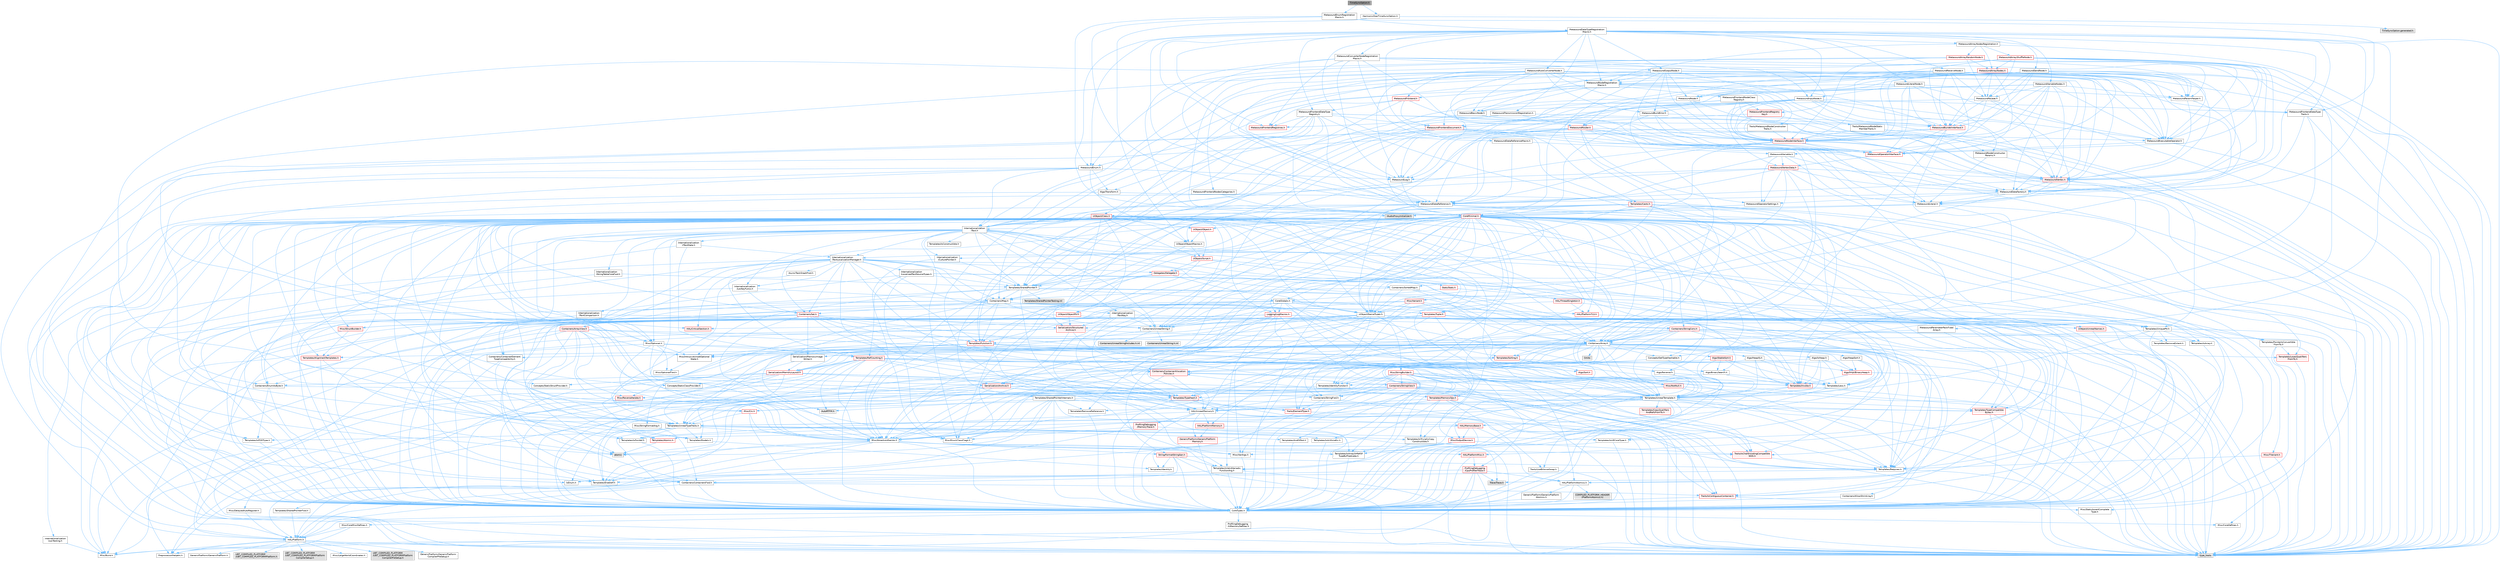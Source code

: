 digraph "TimeSyncOption.h"
{
 // INTERACTIVE_SVG=YES
 // LATEX_PDF_SIZE
  bgcolor="transparent";
  edge [fontname=Helvetica,fontsize=10,labelfontname=Helvetica,labelfontsize=10];
  node [fontname=Helvetica,fontsize=10,shape=box,height=0.2,width=0.4];
  Node1 [id="Node000001",label="TimeSyncOption.h",height=0.2,width=0.4,color="gray40", fillcolor="grey60", style="filled", fontcolor="black",tooltip=" "];
  Node1 -> Node2 [id="edge1_Node000001_Node000002",color="steelblue1",style="solid",tooltip=" "];
  Node2 [id="Node000002",label="MetasoundEnumRegistration\lMacro.h",height=0.2,width=0.4,color="grey40", fillcolor="white", style="filled",URL="$dd/da6/MetasoundEnumRegistrationMacro_8h.html",tooltip=" "];
  Node2 -> Node3 [id="edge2_Node000002_Node000003",color="steelblue1",style="solid",tooltip=" "];
  Node3 [id="Node000003",label="MetasoundDataReference.h",height=0.2,width=0.4,color="grey40", fillcolor="white", style="filled",URL="$dc/d67/MetasoundDataReference_8h.html",tooltip=" "];
  Node3 -> Node4 [id="edge3_Node000003_Node000004",color="steelblue1",style="solid",tooltip=" "];
  Node4 [id="Node000004",label="type_traits",height=0.2,width=0.4,color="grey60", fillcolor="#E0E0E0", style="filled",tooltip=" "];
  Node3 -> Node5 [id="edge4_Node000003_Node000005",color="steelblue1",style="solid",tooltip=" "];
  Node5 [id="Node000005",label="Containers/UnrealString.h",height=0.2,width=0.4,color="grey40", fillcolor="white", style="filled",URL="$d5/dba/UnrealString_8h.html",tooltip=" "];
  Node5 -> Node6 [id="edge5_Node000005_Node000006",color="steelblue1",style="solid",tooltip=" "];
  Node6 [id="Node000006",label="Containers/UnrealStringIncludes.h.inl",height=0.2,width=0.4,color="grey60", fillcolor="#E0E0E0", style="filled",tooltip=" "];
  Node5 -> Node7 [id="edge6_Node000005_Node000007",color="steelblue1",style="solid",tooltip=" "];
  Node7 [id="Node000007",label="Containers/UnrealString.h.inl",height=0.2,width=0.4,color="grey60", fillcolor="#E0E0E0", style="filled",tooltip=" "];
  Node5 -> Node8 [id="edge7_Node000005_Node000008",color="steelblue1",style="solid",tooltip=" "];
  Node8 [id="Node000008",label="Misc/StringFormatArg.h",height=0.2,width=0.4,color="grey40", fillcolor="white", style="filled",URL="$d2/d16/StringFormatArg_8h.html",tooltip=" "];
  Node8 -> Node9 [id="edge8_Node000008_Node000009",color="steelblue1",style="solid",tooltip=" "];
  Node9 [id="Node000009",label="Containers/ContainersFwd.h",height=0.2,width=0.4,color="grey40", fillcolor="white", style="filled",URL="$d4/d0a/ContainersFwd_8h.html",tooltip=" "];
  Node9 -> Node10 [id="edge9_Node000009_Node000010",color="steelblue1",style="solid",tooltip=" "];
  Node10 [id="Node000010",label="HAL/Platform.h",height=0.2,width=0.4,color="grey40", fillcolor="white", style="filled",URL="$d9/dd0/Platform_8h.html",tooltip=" "];
  Node10 -> Node11 [id="edge10_Node000010_Node000011",color="steelblue1",style="solid",tooltip=" "];
  Node11 [id="Node000011",label="Misc/Build.h",height=0.2,width=0.4,color="grey40", fillcolor="white", style="filled",URL="$d3/dbb/Build_8h.html",tooltip=" "];
  Node10 -> Node12 [id="edge11_Node000010_Node000012",color="steelblue1",style="solid",tooltip=" "];
  Node12 [id="Node000012",label="Misc/LargeWorldCoordinates.h",height=0.2,width=0.4,color="grey40", fillcolor="white", style="filled",URL="$d2/dcb/LargeWorldCoordinates_8h.html",tooltip=" "];
  Node10 -> Node4 [id="edge12_Node000010_Node000004",color="steelblue1",style="solid",tooltip=" "];
  Node10 -> Node13 [id="edge13_Node000010_Node000013",color="steelblue1",style="solid",tooltip=" "];
  Node13 [id="Node000013",label="PreprocessorHelpers.h",height=0.2,width=0.4,color="grey40", fillcolor="white", style="filled",URL="$db/ddb/PreprocessorHelpers_8h.html",tooltip=" "];
  Node10 -> Node14 [id="edge14_Node000010_Node000014",color="steelblue1",style="solid",tooltip=" "];
  Node14 [id="Node000014",label="UBT_COMPILED_PLATFORM\l/UBT_COMPILED_PLATFORMPlatform\lCompilerPreSetup.h",height=0.2,width=0.4,color="grey60", fillcolor="#E0E0E0", style="filled",tooltip=" "];
  Node10 -> Node15 [id="edge15_Node000010_Node000015",color="steelblue1",style="solid",tooltip=" "];
  Node15 [id="Node000015",label="GenericPlatform/GenericPlatform\lCompilerPreSetup.h",height=0.2,width=0.4,color="grey40", fillcolor="white", style="filled",URL="$d9/dc8/GenericPlatformCompilerPreSetup_8h.html",tooltip=" "];
  Node10 -> Node16 [id="edge16_Node000010_Node000016",color="steelblue1",style="solid",tooltip=" "];
  Node16 [id="Node000016",label="GenericPlatform/GenericPlatform.h",height=0.2,width=0.4,color="grey40", fillcolor="white", style="filled",URL="$d6/d84/GenericPlatform_8h.html",tooltip=" "];
  Node10 -> Node17 [id="edge17_Node000010_Node000017",color="steelblue1",style="solid",tooltip=" "];
  Node17 [id="Node000017",label="UBT_COMPILED_PLATFORM\l/UBT_COMPILED_PLATFORMPlatform.h",height=0.2,width=0.4,color="grey60", fillcolor="#E0E0E0", style="filled",tooltip=" "];
  Node10 -> Node18 [id="edge18_Node000010_Node000018",color="steelblue1",style="solid",tooltip=" "];
  Node18 [id="Node000018",label="UBT_COMPILED_PLATFORM\l/UBT_COMPILED_PLATFORMPlatform\lCompilerSetup.h",height=0.2,width=0.4,color="grey60", fillcolor="#E0E0E0", style="filled",tooltip=" "];
  Node9 -> Node19 [id="edge19_Node000009_Node000019",color="steelblue1",style="solid",tooltip=" "];
  Node19 [id="Node000019",label="CoreTypes.h",height=0.2,width=0.4,color="grey40", fillcolor="white", style="filled",URL="$dc/dec/CoreTypes_8h.html",tooltip=" "];
  Node19 -> Node10 [id="edge20_Node000019_Node000010",color="steelblue1",style="solid",tooltip=" "];
  Node19 -> Node20 [id="edge21_Node000019_Node000020",color="steelblue1",style="solid",tooltip=" "];
  Node20 [id="Node000020",label="ProfilingDebugging\l/UMemoryDefines.h",height=0.2,width=0.4,color="grey40", fillcolor="white", style="filled",URL="$d2/da2/UMemoryDefines_8h.html",tooltip=" "];
  Node19 -> Node21 [id="edge22_Node000019_Node000021",color="steelblue1",style="solid",tooltip=" "];
  Node21 [id="Node000021",label="Misc/CoreMiscDefines.h",height=0.2,width=0.4,color="grey40", fillcolor="white", style="filled",URL="$da/d38/CoreMiscDefines_8h.html",tooltip=" "];
  Node21 -> Node10 [id="edge23_Node000021_Node000010",color="steelblue1",style="solid",tooltip=" "];
  Node21 -> Node13 [id="edge24_Node000021_Node000013",color="steelblue1",style="solid",tooltip=" "];
  Node19 -> Node22 [id="edge25_Node000019_Node000022",color="steelblue1",style="solid",tooltip=" "];
  Node22 [id="Node000022",label="Misc/CoreDefines.h",height=0.2,width=0.4,color="grey40", fillcolor="white", style="filled",URL="$d3/dd2/CoreDefines_8h.html",tooltip=" "];
  Node9 -> Node23 [id="edge26_Node000009_Node000023",color="steelblue1",style="solid",tooltip=" "];
  Node23 [id="Node000023",label="Traits/IsContiguousContainer.h",height=0.2,width=0.4,color="red", fillcolor="#FFF0F0", style="filled",URL="$d5/d3c/IsContiguousContainer_8h.html",tooltip=" "];
  Node23 -> Node19 [id="edge27_Node000023_Node000019",color="steelblue1",style="solid",tooltip=" "];
  Node23 -> Node24 [id="edge28_Node000023_Node000024",color="steelblue1",style="solid",tooltip=" "];
  Node24 [id="Node000024",label="Misc/StaticAssertComplete\lType.h",height=0.2,width=0.4,color="grey40", fillcolor="white", style="filled",URL="$d5/d4e/StaticAssertCompleteType_8h.html",tooltip=" "];
  Node3 -> Node10 [id="edge29_Node000003_Node000010",color="steelblue1",style="solid",tooltip=" "];
  Node3 -> Node26 [id="edge30_Node000003_Node000026",color="steelblue1",style="solid",tooltip=" "];
  Node26 [id="Node000026",label="Internationalization\l/Text.h",height=0.2,width=0.4,color="grey40", fillcolor="white", style="filled",URL="$d6/d35/Text_8h.html",tooltip=" "];
  Node26 -> Node19 [id="edge31_Node000026_Node000019",color="steelblue1",style="solid",tooltip=" "];
  Node26 -> Node27 [id="edge32_Node000026_Node000027",color="steelblue1",style="solid",tooltip=" "];
  Node27 [id="Node000027",label="HAL/PlatformAtomics.h",height=0.2,width=0.4,color="grey40", fillcolor="white", style="filled",URL="$d3/d36/PlatformAtomics_8h.html",tooltip=" "];
  Node27 -> Node19 [id="edge33_Node000027_Node000019",color="steelblue1",style="solid",tooltip=" "];
  Node27 -> Node28 [id="edge34_Node000027_Node000028",color="steelblue1",style="solid",tooltip=" "];
  Node28 [id="Node000028",label="GenericPlatform/GenericPlatform\lAtomics.h",height=0.2,width=0.4,color="grey40", fillcolor="white", style="filled",URL="$da/d72/GenericPlatformAtomics_8h.html",tooltip=" "];
  Node28 -> Node19 [id="edge35_Node000028_Node000019",color="steelblue1",style="solid",tooltip=" "];
  Node27 -> Node29 [id="edge36_Node000027_Node000029",color="steelblue1",style="solid",tooltip=" "];
  Node29 [id="Node000029",label="COMPILED_PLATFORM_HEADER\l(PlatformAtomics.h)",height=0.2,width=0.4,color="grey60", fillcolor="#E0E0E0", style="filled",tooltip=" "];
  Node26 -> Node30 [id="edge37_Node000026_Node000030",color="steelblue1",style="solid",tooltip=" "];
  Node30 [id="Node000030",label="Misc/AssertionMacros.h",height=0.2,width=0.4,color="grey40", fillcolor="white", style="filled",URL="$d0/dfa/AssertionMacros_8h.html",tooltip=" "];
  Node30 -> Node19 [id="edge38_Node000030_Node000019",color="steelblue1",style="solid",tooltip=" "];
  Node30 -> Node10 [id="edge39_Node000030_Node000010",color="steelblue1",style="solid",tooltip=" "];
  Node30 -> Node31 [id="edge40_Node000030_Node000031",color="steelblue1",style="solid",tooltip=" "];
  Node31 [id="Node000031",label="HAL/PlatformMisc.h",height=0.2,width=0.4,color="red", fillcolor="#FFF0F0", style="filled",URL="$d0/df5/PlatformMisc_8h.html",tooltip=" "];
  Node31 -> Node19 [id="edge41_Node000031_Node000019",color="steelblue1",style="solid",tooltip=" "];
  Node31 -> Node55 [id="edge42_Node000031_Node000055",color="steelblue1",style="solid",tooltip=" "];
  Node55 [id="Node000055",label="ProfilingDebugging\l/CpuProfilerTrace.h",height=0.2,width=0.4,color="red", fillcolor="#FFF0F0", style="filled",URL="$da/dcb/CpuProfilerTrace_8h.html",tooltip=" "];
  Node55 -> Node19 [id="edge43_Node000055_Node000019",color="steelblue1",style="solid",tooltip=" "];
  Node55 -> Node9 [id="edge44_Node000055_Node000009",color="steelblue1",style="solid",tooltip=" "];
  Node55 -> Node27 [id="edge45_Node000055_Node000027",color="steelblue1",style="solid",tooltip=" "];
  Node55 -> Node13 [id="edge46_Node000055_Node000013",color="steelblue1",style="solid",tooltip=" "];
  Node55 -> Node11 [id="edge47_Node000055_Node000011",color="steelblue1",style="solid",tooltip=" "];
  Node55 -> Node59 [id="edge48_Node000055_Node000059",color="steelblue1",style="solid",tooltip=" "];
  Node59 [id="Node000059",label="Trace/Trace.h",height=0.2,width=0.4,color="grey60", fillcolor="#E0E0E0", style="filled",tooltip=" "];
  Node30 -> Node13 [id="edge49_Node000030_Node000013",color="steelblue1",style="solid",tooltip=" "];
  Node30 -> Node60 [id="edge50_Node000030_Node000060",color="steelblue1",style="solid",tooltip=" "];
  Node60 [id="Node000060",label="Templates/EnableIf.h",height=0.2,width=0.4,color="grey40", fillcolor="white", style="filled",URL="$d7/d60/EnableIf_8h.html",tooltip=" "];
  Node60 -> Node19 [id="edge51_Node000060_Node000019",color="steelblue1",style="solid",tooltip=" "];
  Node30 -> Node61 [id="edge52_Node000030_Node000061",color="steelblue1",style="solid",tooltip=" "];
  Node61 [id="Node000061",label="Templates/IsArrayOrRefOf\lTypeByPredicate.h",height=0.2,width=0.4,color="grey40", fillcolor="white", style="filled",URL="$d6/da1/IsArrayOrRefOfTypeByPredicate_8h.html",tooltip=" "];
  Node61 -> Node19 [id="edge53_Node000061_Node000019",color="steelblue1",style="solid",tooltip=" "];
  Node30 -> Node62 [id="edge54_Node000030_Node000062",color="steelblue1",style="solid",tooltip=" "];
  Node62 [id="Node000062",label="Templates/IsValidVariadic\lFunctionArg.h",height=0.2,width=0.4,color="grey40", fillcolor="white", style="filled",URL="$d0/dc8/IsValidVariadicFunctionArg_8h.html",tooltip=" "];
  Node62 -> Node19 [id="edge55_Node000062_Node000019",color="steelblue1",style="solid",tooltip=" "];
  Node62 -> Node63 [id="edge56_Node000062_Node000063",color="steelblue1",style="solid",tooltip=" "];
  Node63 [id="Node000063",label="IsEnum.h",height=0.2,width=0.4,color="grey40", fillcolor="white", style="filled",URL="$d4/de5/IsEnum_8h.html",tooltip=" "];
  Node62 -> Node4 [id="edge57_Node000062_Node000004",color="steelblue1",style="solid",tooltip=" "];
  Node30 -> Node64 [id="edge58_Node000030_Node000064",color="steelblue1",style="solid",tooltip=" "];
  Node64 [id="Node000064",label="Traits/IsCharEncodingCompatible\lWith.h",height=0.2,width=0.4,color="red", fillcolor="#FFF0F0", style="filled",URL="$df/dd1/IsCharEncodingCompatibleWith_8h.html",tooltip=" "];
  Node64 -> Node4 [id="edge59_Node000064_Node000004",color="steelblue1",style="solid",tooltip=" "];
  Node30 -> Node66 [id="edge60_Node000030_Node000066",color="steelblue1",style="solid",tooltip=" "];
  Node66 [id="Node000066",label="Misc/VarArgs.h",height=0.2,width=0.4,color="grey40", fillcolor="white", style="filled",URL="$d5/d6f/VarArgs_8h.html",tooltip=" "];
  Node66 -> Node19 [id="edge61_Node000066_Node000019",color="steelblue1",style="solid",tooltip=" "];
  Node30 -> Node67 [id="edge62_Node000030_Node000067",color="steelblue1",style="solid",tooltip=" "];
  Node67 [id="Node000067",label="String/FormatStringSan.h",height=0.2,width=0.4,color="red", fillcolor="#FFF0F0", style="filled",URL="$d3/d8b/FormatStringSan_8h.html",tooltip=" "];
  Node67 -> Node4 [id="edge63_Node000067_Node000004",color="steelblue1",style="solid",tooltip=" "];
  Node67 -> Node19 [id="edge64_Node000067_Node000019",color="steelblue1",style="solid",tooltip=" "];
  Node67 -> Node68 [id="edge65_Node000067_Node000068",color="steelblue1",style="solid",tooltip=" "];
  Node68 [id="Node000068",label="Templates/Requires.h",height=0.2,width=0.4,color="grey40", fillcolor="white", style="filled",URL="$dc/d96/Requires_8h.html",tooltip=" "];
  Node68 -> Node60 [id="edge66_Node000068_Node000060",color="steelblue1",style="solid",tooltip=" "];
  Node68 -> Node4 [id="edge67_Node000068_Node000004",color="steelblue1",style="solid",tooltip=" "];
  Node67 -> Node69 [id="edge68_Node000067_Node000069",color="steelblue1",style="solid",tooltip=" "];
  Node69 [id="Node000069",label="Templates/Identity.h",height=0.2,width=0.4,color="grey40", fillcolor="white", style="filled",URL="$d0/dd5/Identity_8h.html",tooltip=" "];
  Node67 -> Node62 [id="edge69_Node000067_Node000062",color="steelblue1",style="solid",tooltip=" "];
  Node67 -> Node9 [id="edge70_Node000067_Node000009",color="steelblue1",style="solid",tooltip=" "];
  Node30 -> Node73 [id="edge71_Node000030_Node000073",color="steelblue1",style="solid",tooltip=" "];
  Node73 [id="Node000073",label="atomic",height=0.2,width=0.4,color="grey60", fillcolor="#E0E0E0", style="filled",tooltip=" "];
  Node26 -> Node51 [id="edge72_Node000026_Node000051",color="steelblue1",style="solid",tooltip=" "];
  Node51 [id="Node000051",label="Misc/EnumClassFlags.h",height=0.2,width=0.4,color="grey40", fillcolor="white", style="filled",URL="$d8/de7/EnumClassFlags_8h.html",tooltip=" "];
  Node26 -> Node74 [id="edge73_Node000026_Node000074",color="steelblue1",style="solid",tooltip=" "];
  Node74 [id="Node000074",label="Templates/UnrealTypeTraits.h",height=0.2,width=0.4,color="grey40", fillcolor="white", style="filled",URL="$d2/d2d/UnrealTypeTraits_8h.html",tooltip=" "];
  Node74 -> Node19 [id="edge74_Node000074_Node000019",color="steelblue1",style="solid",tooltip=" "];
  Node74 -> Node75 [id="edge75_Node000074_Node000075",color="steelblue1",style="solid",tooltip=" "];
  Node75 [id="Node000075",label="Templates/IsPointer.h",height=0.2,width=0.4,color="grey40", fillcolor="white", style="filled",URL="$d7/d05/IsPointer_8h.html",tooltip=" "];
  Node75 -> Node19 [id="edge76_Node000075_Node000019",color="steelblue1",style="solid",tooltip=" "];
  Node74 -> Node30 [id="edge77_Node000074_Node000030",color="steelblue1",style="solid",tooltip=" "];
  Node74 -> Node76 [id="edge78_Node000074_Node000076",color="steelblue1",style="solid",tooltip=" "];
  Node76 [id="Node000076",label="Templates/AndOrNot.h",height=0.2,width=0.4,color="grey40", fillcolor="white", style="filled",URL="$db/d0a/AndOrNot_8h.html",tooltip=" "];
  Node76 -> Node19 [id="edge79_Node000076_Node000019",color="steelblue1",style="solid",tooltip=" "];
  Node74 -> Node60 [id="edge80_Node000074_Node000060",color="steelblue1",style="solid",tooltip=" "];
  Node74 -> Node77 [id="edge81_Node000074_Node000077",color="steelblue1",style="solid",tooltip=" "];
  Node77 [id="Node000077",label="Templates/IsArithmetic.h",height=0.2,width=0.4,color="grey40", fillcolor="white", style="filled",URL="$d2/d5d/IsArithmetic_8h.html",tooltip=" "];
  Node77 -> Node19 [id="edge82_Node000077_Node000019",color="steelblue1",style="solid",tooltip=" "];
  Node74 -> Node63 [id="edge83_Node000074_Node000063",color="steelblue1",style="solid",tooltip=" "];
  Node74 -> Node78 [id="edge84_Node000074_Node000078",color="steelblue1",style="solid",tooltip=" "];
  Node78 [id="Node000078",label="Templates/Models.h",height=0.2,width=0.4,color="grey40", fillcolor="white", style="filled",URL="$d3/d0c/Models_8h.html",tooltip=" "];
  Node78 -> Node69 [id="edge85_Node000078_Node000069",color="steelblue1",style="solid",tooltip=" "];
  Node74 -> Node79 [id="edge86_Node000074_Node000079",color="steelblue1",style="solid",tooltip=" "];
  Node79 [id="Node000079",label="Templates/IsPODType.h",height=0.2,width=0.4,color="grey40", fillcolor="white", style="filled",URL="$d7/db1/IsPODType_8h.html",tooltip=" "];
  Node79 -> Node19 [id="edge87_Node000079_Node000019",color="steelblue1",style="solid",tooltip=" "];
  Node74 -> Node80 [id="edge88_Node000074_Node000080",color="steelblue1",style="solid",tooltip=" "];
  Node80 [id="Node000080",label="Templates/IsUECoreType.h",height=0.2,width=0.4,color="grey40", fillcolor="white", style="filled",URL="$d1/db8/IsUECoreType_8h.html",tooltip=" "];
  Node80 -> Node19 [id="edge89_Node000080_Node000019",color="steelblue1",style="solid",tooltip=" "];
  Node80 -> Node4 [id="edge90_Node000080_Node000004",color="steelblue1",style="solid",tooltip=" "];
  Node74 -> Node81 [id="edge91_Node000074_Node000081",color="steelblue1",style="solid",tooltip=" "];
  Node81 [id="Node000081",label="Templates/IsTriviallyCopy\lConstructible.h",height=0.2,width=0.4,color="grey40", fillcolor="white", style="filled",URL="$d3/d78/IsTriviallyCopyConstructible_8h.html",tooltip=" "];
  Node81 -> Node19 [id="edge92_Node000081_Node000019",color="steelblue1",style="solid",tooltip=" "];
  Node81 -> Node4 [id="edge93_Node000081_Node000004",color="steelblue1",style="solid",tooltip=" "];
  Node26 -> Node82 [id="edge94_Node000026_Node000082",color="steelblue1",style="solid",tooltip=" "];
  Node82 [id="Node000082",label="Containers/Array.h",height=0.2,width=0.4,color="grey40", fillcolor="white", style="filled",URL="$df/dd0/Array_8h.html",tooltip=" "];
  Node82 -> Node19 [id="edge95_Node000082_Node000019",color="steelblue1",style="solid",tooltip=" "];
  Node82 -> Node30 [id="edge96_Node000082_Node000030",color="steelblue1",style="solid",tooltip=" "];
  Node82 -> Node83 [id="edge97_Node000082_Node000083",color="steelblue1",style="solid",tooltip=" "];
  Node83 [id="Node000083",label="Misc/IntrusiveUnsetOptional\lState.h",height=0.2,width=0.4,color="grey40", fillcolor="white", style="filled",URL="$d2/d0a/IntrusiveUnsetOptionalState_8h.html",tooltip=" "];
  Node83 -> Node84 [id="edge98_Node000083_Node000084",color="steelblue1",style="solid",tooltip=" "];
  Node84 [id="Node000084",label="Misc/OptionalFwd.h",height=0.2,width=0.4,color="grey40", fillcolor="white", style="filled",URL="$dc/d50/OptionalFwd_8h.html",tooltip=" "];
  Node82 -> Node85 [id="edge99_Node000082_Node000085",color="steelblue1",style="solid",tooltip=" "];
  Node85 [id="Node000085",label="Misc/ReverseIterate.h",height=0.2,width=0.4,color="red", fillcolor="#FFF0F0", style="filled",URL="$db/de3/ReverseIterate_8h.html",tooltip=" "];
  Node85 -> Node10 [id="edge100_Node000085_Node000010",color="steelblue1",style="solid",tooltip=" "];
  Node82 -> Node87 [id="edge101_Node000082_Node000087",color="steelblue1",style="solid",tooltip=" "];
  Node87 [id="Node000087",label="HAL/UnrealMemory.h",height=0.2,width=0.4,color="grey40", fillcolor="white", style="filled",URL="$d9/d96/UnrealMemory_8h.html",tooltip=" "];
  Node87 -> Node19 [id="edge102_Node000087_Node000019",color="steelblue1",style="solid",tooltip=" "];
  Node87 -> Node88 [id="edge103_Node000087_Node000088",color="steelblue1",style="solid",tooltip=" "];
  Node88 [id="Node000088",label="GenericPlatform/GenericPlatform\lMemory.h",height=0.2,width=0.4,color="red", fillcolor="#FFF0F0", style="filled",URL="$dd/d22/GenericPlatformMemory_8h.html",tooltip=" "];
  Node88 -> Node19 [id="edge104_Node000088_Node000019",color="steelblue1",style="solid",tooltip=" "];
  Node87 -> Node91 [id="edge105_Node000087_Node000091",color="steelblue1",style="solid",tooltip=" "];
  Node91 [id="Node000091",label="HAL/MemoryBase.h",height=0.2,width=0.4,color="red", fillcolor="#FFF0F0", style="filled",URL="$d6/d9f/MemoryBase_8h.html",tooltip=" "];
  Node91 -> Node19 [id="edge106_Node000091_Node000019",color="steelblue1",style="solid",tooltip=" "];
  Node91 -> Node27 [id="edge107_Node000091_Node000027",color="steelblue1",style="solid",tooltip=" "];
  Node91 -> Node93 [id="edge108_Node000091_Node000093",color="steelblue1",style="solid",tooltip=" "];
  Node93 [id="Node000093",label="Misc/OutputDevice.h",height=0.2,width=0.4,color="red", fillcolor="#FFF0F0", style="filled",URL="$d7/d32/OutputDevice_8h.html",tooltip=" "];
  Node93 -> Node19 [id="edge109_Node000093_Node000019",color="steelblue1",style="solid",tooltip=" "];
  Node93 -> Node66 [id="edge110_Node000093_Node000066",color="steelblue1",style="solid",tooltip=" "];
  Node93 -> Node61 [id="edge111_Node000093_Node000061",color="steelblue1",style="solid",tooltip=" "];
  Node93 -> Node62 [id="edge112_Node000093_Node000062",color="steelblue1",style="solid",tooltip=" "];
  Node93 -> Node64 [id="edge113_Node000093_Node000064",color="steelblue1",style="solid",tooltip=" "];
  Node91 -> Node95 [id="edge114_Node000091_Node000095",color="steelblue1",style="solid",tooltip=" "];
  Node95 [id="Node000095",label="Templates/Atomic.h",height=0.2,width=0.4,color="red", fillcolor="#FFF0F0", style="filled",URL="$d3/d91/Atomic_8h.html",tooltip=" "];
  Node95 -> Node73 [id="edge115_Node000095_Node000073",color="steelblue1",style="solid",tooltip=" "];
  Node87 -> Node102 [id="edge116_Node000087_Node000102",color="steelblue1",style="solid",tooltip=" "];
  Node102 [id="Node000102",label="HAL/PlatformMemory.h",height=0.2,width=0.4,color="red", fillcolor="#FFF0F0", style="filled",URL="$de/d68/PlatformMemory_8h.html",tooltip=" "];
  Node102 -> Node19 [id="edge117_Node000102_Node000019",color="steelblue1",style="solid",tooltip=" "];
  Node102 -> Node88 [id="edge118_Node000102_Node000088",color="steelblue1",style="solid",tooltip=" "];
  Node87 -> Node104 [id="edge119_Node000087_Node000104",color="steelblue1",style="solid",tooltip=" "];
  Node104 [id="Node000104",label="ProfilingDebugging\l/MemoryTrace.h",height=0.2,width=0.4,color="red", fillcolor="#FFF0F0", style="filled",URL="$da/dd7/MemoryTrace_8h.html",tooltip=" "];
  Node104 -> Node10 [id="edge120_Node000104_Node000010",color="steelblue1",style="solid",tooltip=" "];
  Node104 -> Node51 [id="edge121_Node000104_Node000051",color="steelblue1",style="solid",tooltip=" "];
  Node104 -> Node59 [id="edge122_Node000104_Node000059",color="steelblue1",style="solid",tooltip=" "];
  Node87 -> Node75 [id="edge123_Node000087_Node000075",color="steelblue1",style="solid",tooltip=" "];
  Node82 -> Node74 [id="edge124_Node000082_Node000074",color="steelblue1",style="solid",tooltip=" "];
  Node82 -> Node105 [id="edge125_Node000082_Node000105",color="steelblue1",style="solid",tooltip=" "];
  Node105 [id="Node000105",label="Templates/UnrealTemplate.h",height=0.2,width=0.4,color="grey40", fillcolor="white", style="filled",URL="$d4/d24/UnrealTemplate_8h.html",tooltip=" "];
  Node105 -> Node19 [id="edge126_Node000105_Node000019",color="steelblue1",style="solid",tooltip=" "];
  Node105 -> Node75 [id="edge127_Node000105_Node000075",color="steelblue1",style="solid",tooltip=" "];
  Node105 -> Node87 [id="edge128_Node000105_Node000087",color="steelblue1",style="solid",tooltip=" "];
  Node105 -> Node106 [id="edge129_Node000105_Node000106",color="steelblue1",style="solid",tooltip=" "];
  Node106 [id="Node000106",label="Templates/CopyQualifiers\lAndRefsFromTo.h",height=0.2,width=0.4,color="red", fillcolor="#FFF0F0", style="filled",URL="$d3/db3/CopyQualifiersAndRefsFromTo_8h.html",tooltip=" "];
  Node105 -> Node74 [id="edge130_Node000105_Node000074",color="steelblue1",style="solid",tooltip=" "];
  Node105 -> Node108 [id="edge131_Node000105_Node000108",color="steelblue1",style="solid",tooltip=" "];
  Node108 [id="Node000108",label="Templates/RemoveReference.h",height=0.2,width=0.4,color="grey40", fillcolor="white", style="filled",URL="$da/dbe/RemoveReference_8h.html",tooltip=" "];
  Node108 -> Node19 [id="edge132_Node000108_Node000019",color="steelblue1",style="solid",tooltip=" "];
  Node105 -> Node68 [id="edge133_Node000105_Node000068",color="steelblue1",style="solid",tooltip=" "];
  Node105 -> Node109 [id="edge134_Node000105_Node000109",color="steelblue1",style="solid",tooltip=" "];
  Node109 [id="Node000109",label="Templates/TypeCompatible\lBytes.h",height=0.2,width=0.4,color="red", fillcolor="#FFF0F0", style="filled",URL="$df/d0a/TypeCompatibleBytes_8h.html",tooltip=" "];
  Node109 -> Node19 [id="edge135_Node000109_Node000019",color="steelblue1",style="solid",tooltip=" "];
  Node109 -> Node4 [id="edge136_Node000109_Node000004",color="steelblue1",style="solid",tooltip=" "];
  Node105 -> Node69 [id="edge137_Node000105_Node000069",color="steelblue1",style="solid",tooltip=" "];
  Node105 -> Node23 [id="edge138_Node000105_Node000023",color="steelblue1",style="solid",tooltip=" "];
  Node105 -> Node110 [id="edge139_Node000105_Node000110",color="steelblue1",style="solid",tooltip=" "];
  Node110 [id="Node000110",label="Traits/UseBitwiseSwap.h",height=0.2,width=0.4,color="grey40", fillcolor="white", style="filled",URL="$db/df3/UseBitwiseSwap_8h.html",tooltip=" "];
  Node110 -> Node19 [id="edge140_Node000110_Node000019",color="steelblue1",style="solid",tooltip=" "];
  Node110 -> Node4 [id="edge141_Node000110_Node000004",color="steelblue1",style="solid",tooltip=" "];
  Node105 -> Node4 [id="edge142_Node000105_Node000004",color="steelblue1",style="solid",tooltip=" "];
  Node82 -> Node111 [id="edge143_Node000082_Node000111",color="steelblue1",style="solid",tooltip=" "];
  Node111 [id="Node000111",label="Containers/AllowShrinking.h",height=0.2,width=0.4,color="grey40", fillcolor="white", style="filled",URL="$d7/d1a/AllowShrinking_8h.html",tooltip=" "];
  Node111 -> Node19 [id="edge144_Node000111_Node000019",color="steelblue1",style="solid",tooltip=" "];
  Node82 -> Node112 [id="edge145_Node000082_Node000112",color="steelblue1",style="solid",tooltip=" "];
  Node112 [id="Node000112",label="Containers/ContainerAllocation\lPolicies.h",height=0.2,width=0.4,color="red", fillcolor="#FFF0F0", style="filled",URL="$d7/dff/ContainerAllocationPolicies_8h.html",tooltip=" "];
  Node112 -> Node19 [id="edge146_Node000112_Node000019",color="steelblue1",style="solid",tooltip=" "];
  Node112 -> Node112 [id="edge147_Node000112_Node000112",color="steelblue1",style="solid",tooltip=" "];
  Node112 -> Node87 [id="edge148_Node000112_Node000087",color="steelblue1",style="solid",tooltip=" "];
  Node112 -> Node30 [id="edge149_Node000112_Node000030",color="steelblue1",style="solid",tooltip=" "];
  Node112 -> Node123 [id="edge150_Node000112_Node000123",color="steelblue1",style="solid",tooltip=" "];
  Node123 [id="Node000123",label="Templates/MemoryOps.h",height=0.2,width=0.4,color="red", fillcolor="#FFF0F0", style="filled",URL="$db/dea/MemoryOps_8h.html",tooltip=" "];
  Node123 -> Node19 [id="edge151_Node000123_Node000019",color="steelblue1",style="solid",tooltip=" "];
  Node123 -> Node87 [id="edge152_Node000123_Node000087",color="steelblue1",style="solid",tooltip=" "];
  Node123 -> Node81 [id="edge153_Node000123_Node000081",color="steelblue1",style="solid",tooltip=" "];
  Node123 -> Node68 [id="edge154_Node000123_Node000068",color="steelblue1",style="solid",tooltip=" "];
  Node123 -> Node74 [id="edge155_Node000123_Node000074",color="steelblue1",style="solid",tooltip=" "];
  Node123 -> Node110 [id="edge156_Node000123_Node000110",color="steelblue1",style="solid",tooltip=" "];
  Node123 -> Node4 [id="edge157_Node000123_Node000004",color="steelblue1",style="solid",tooltip=" "];
  Node112 -> Node109 [id="edge158_Node000112_Node000109",color="steelblue1",style="solid",tooltip=" "];
  Node112 -> Node4 [id="edge159_Node000112_Node000004",color="steelblue1",style="solid",tooltip=" "];
  Node82 -> Node124 [id="edge160_Node000082_Node000124",color="steelblue1",style="solid",tooltip=" "];
  Node124 [id="Node000124",label="Containers/ContainerElement\lTypeCompatibility.h",height=0.2,width=0.4,color="grey40", fillcolor="white", style="filled",URL="$df/ddf/ContainerElementTypeCompatibility_8h.html",tooltip=" "];
  Node124 -> Node19 [id="edge161_Node000124_Node000019",color="steelblue1",style="solid",tooltip=" "];
  Node124 -> Node74 [id="edge162_Node000124_Node000074",color="steelblue1",style="solid",tooltip=" "];
  Node82 -> Node125 [id="edge163_Node000082_Node000125",color="steelblue1",style="solid",tooltip=" "];
  Node125 [id="Node000125",label="Serialization/Archive.h",height=0.2,width=0.4,color="red", fillcolor="#FFF0F0", style="filled",URL="$d7/d3b/Archive_8h.html",tooltip=" "];
  Node125 -> Node19 [id="edge164_Node000125_Node000019",color="steelblue1",style="solid",tooltip=" "];
  Node125 -> Node30 [id="edge165_Node000125_Node000030",color="steelblue1",style="solid",tooltip=" "];
  Node125 -> Node11 [id="edge166_Node000125_Node000011",color="steelblue1",style="solid",tooltip=" "];
  Node125 -> Node66 [id="edge167_Node000125_Node000066",color="steelblue1",style="solid",tooltip=" "];
  Node125 -> Node60 [id="edge168_Node000125_Node000060",color="steelblue1",style="solid",tooltip=" "];
  Node125 -> Node61 [id="edge169_Node000125_Node000061",color="steelblue1",style="solid",tooltip=" "];
  Node125 -> Node62 [id="edge170_Node000125_Node000062",color="steelblue1",style="solid",tooltip=" "];
  Node125 -> Node105 [id="edge171_Node000125_Node000105",color="steelblue1",style="solid",tooltip=" "];
  Node125 -> Node64 [id="edge172_Node000125_Node000064",color="steelblue1",style="solid",tooltip=" "];
  Node82 -> Node135 [id="edge173_Node000082_Node000135",color="steelblue1",style="solid",tooltip=" "];
  Node135 [id="Node000135",label="Serialization/MemoryImage\lWriter.h",height=0.2,width=0.4,color="grey40", fillcolor="white", style="filled",URL="$d0/d08/MemoryImageWriter_8h.html",tooltip=" "];
  Node135 -> Node19 [id="edge174_Node000135_Node000019",color="steelblue1",style="solid",tooltip=" "];
  Node135 -> Node136 [id="edge175_Node000135_Node000136",color="steelblue1",style="solid",tooltip=" "];
  Node136 [id="Node000136",label="Serialization/MemoryLayout.h",height=0.2,width=0.4,color="red", fillcolor="#FFF0F0", style="filled",URL="$d7/d66/MemoryLayout_8h.html",tooltip=" "];
  Node136 -> Node137 [id="edge176_Node000136_Node000137",color="steelblue1",style="solid",tooltip=" "];
  Node137 [id="Node000137",label="Concepts/StaticClassProvider.h",height=0.2,width=0.4,color="grey40", fillcolor="white", style="filled",URL="$dd/d83/StaticClassProvider_8h.html",tooltip=" "];
  Node136 -> Node138 [id="edge177_Node000136_Node000138",color="steelblue1",style="solid",tooltip=" "];
  Node138 [id="Node000138",label="Concepts/StaticStructProvider.h",height=0.2,width=0.4,color="grey40", fillcolor="white", style="filled",URL="$d5/d77/StaticStructProvider_8h.html",tooltip=" "];
  Node136 -> Node139 [id="edge178_Node000136_Node000139",color="steelblue1",style="solid",tooltip=" "];
  Node139 [id="Node000139",label="Containers/EnumAsByte.h",height=0.2,width=0.4,color="grey40", fillcolor="white", style="filled",URL="$d6/d9a/EnumAsByte_8h.html",tooltip=" "];
  Node139 -> Node19 [id="edge179_Node000139_Node000019",color="steelblue1",style="solid",tooltip=" "];
  Node139 -> Node79 [id="edge180_Node000139_Node000079",color="steelblue1",style="solid",tooltip=" "];
  Node139 -> Node140 [id="edge181_Node000139_Node000140",color="steelblue1",style="solid",tooltip=" "];
  Node140 [id="Node000140",label="Templates/TypeHash.h",height=0.2,width=0.4,color="red", fillcolor="#FFF0F0", style="filled",URL="$d1/d62/TypeHash_8h.html",tooltip=" "];
  Node140 -> Node19 [id="edge182_Node000140_Node000019",color="steelblue1",style="solid",tooltip=" "];
  Node140 -> Node68 [id="edge183_Node000140_Node000068",color="steelblue1",style="solid",tooltip=" "];
  Node140 -> Node141 [id="edge184_Node000140_Node000141",color="steelblue1",style="solid",tooltip=" "];
  Node141 [id="Node000141",label="Misc/Crc.h",height=0.2,width=0.4,color="red", fillcolor="#FFF0F0", style="filled",URL="$d4/dd2/Crc_8h.html",tooltip=" "];
  Node141 -> Node19 [id="edge185_Node000141_Node000019",color="steelblue1",style="solid",tooltip=" "];
  Node141 -> Node30 [id="edge186_Node000141_Node000030",color="steelblue1",style="solid",tooltip=" "];
  Node141 -> Node74 [id="edge187_Node000141_Node000074",color="steelblue1",style="solid",tooltip=" "];
  Node140 -> Node4 [id="edge188_Node000140_Node000004",color="steelblue1",style="solid",tooltip=" "];
  Node136 -> Node33 [id="edge189_Node000136_Node000033",color="steelblue1",style="solid",tooltip=" "];
  Node33 [id="Node000033",label="Containers/StringFwd.h",height=0.2,width=0.4,color="grey40", fillcolor="white", style="filled",URL="$df/d37/StringFwd_8h.html",tooltip=" "];
  Node33 -> Node19 [id="edge190_Node000033_Node000019",color="steelblue1",style="solid",tooltip=" "];
  Node33 -> Node34 [id="edge191_Node000033_Node000034",color="steelblue1",style="solid",tooltip=" "];
  Node34 [id="Node000034",label="Traits/ElementType.h",height=0.2,width=0.4,color="red", fillcolor="#FFF0F0", style="filled",URL="$d5/d4f/ElementType_8h.html",tooltip=" "];
  Node34 -> Node10 [id="edge192_Node000034_Node000010",color="steelblue1",style="solid",tooltip=" "];
  Node34 -> Node4 [id="edge193_Node000034_Node000004",color="steelblue1",style="solid",tooltip=" "];
  Node33 -> Node23 [id="edge194_Node000033_Node000023",color="steelblue1",style="solid",tooltip=" "];
  Node136 -> Node87 [id="edge195_Node000136_Node000087",color="steelblue1",style="solid",tooltip=" "];
  Node136 -> Node147 [id="edge196_Node000136_Node000147",color="steelblue1",style="solid",tooltip=" "];
  Node147 [id="Node000147",label="Misc/DelayedAutoRegister.h",height=0.2,width=0.4,color="grey40", fillcolor="white", style="filled",URL="$d1/dda/DelayedAutoRegister_8h.html",tooltip=" "];
  Node147 -> Node10 [id="edge197_Node000147_Node000010",color="steelblue1",style="solid",tooltip=" "];
  Node136 -> Node60 [id="edge198_Node000136_Node000060",color="steelblue1",style="solid",tooltip=" "];
  Node136 -> Node78 [id="edge199_Node000136_Node000078",color="steelblue1",style="solid",tooltip=" "];
  Node136 -> Node105 [id="edge200_Node000136_Node000105",color="steelblue1",style="solid",tooltip=" "];
  Node82 -> Node149 [id="edge201_Node000082_Node000149",color="steelblue1",style="solid",tooltip=" "];
  Node149 [id="Node000149",label="Algo/Heapify.h",height=0.2,width=0.4,color="grey40", fillcolor="white", style="filled",URL="$d0/d2a/Heapify_8h.html",tooltip=" "];
  Node149 -> Node150 [id="edge202_Node000149_Node000150",color="steelblue1",style="solid",tooltip=" "];
  Node150 [id="Node000150",label="Algo/Impl/BinaryHeap.h",height=0.2,width=0.4,color="red", fillcolor="#FFF0F0", style="filled",URL="$d7/da3/Algo_2Impl_2BinaryHeap_8h.html",tooltip=" "];
  Node150 -> Node151 [id="edge203_Node000150_Node000151",color="steelblue1",style="solid",tooltip=" "];
  Node151 [id="Node000151",label="Templates/Invoke.h",height=0.2,width=0.4,color="red", fillcolor="#FFF0F0", style="filled",URL="$d7/deb/Invoke_8h.html",tooltip=" "];
  Node151 -> Node19 [id="edge204_Node000151_Node000019",color="steelblue1",style="solid",tooltip=" "];
  Node151 -> Node105 [id="edge205_Node000151_Node000105",color="steelblue1",style="solid",tooltip=" "];
  Node151 -> Node4 [id="edge206_Node000151_Node000004",color="steelblue1",style="solid",tooltip=" "];
  Node150 -> Node4 [id="edge207_Node000150_Node000004",color="steelblue1",style="solid",tooltip=" "];
  Node149 -> Node155 [id="edge208_Node000149_Node000155",color="steelblue1",style="solid",tooltip=" "];
  Node155 [id="Node000155",label="Templates/IdentityFunctor.h",height=0.2,width=0.4,color="grey40", fillcolor="white", style="filled",URL="$d7/d2e/IdentityFunctor_8h.html",tooltip=" "];
  Node155 -> Node10 [id="edge209_Node000155_Node000010",color="steelblue1",style="solid",tooltip=" "];
  Node149 -> Node151 [id="edge210_Node000149_Node000151",color="steelblue1",style="solid",tooltip=" "];
  Node149 -> Node156 [id="edge211_Node000149_Node000156",color="steelblue1",style="solid",tooltip=" "];
  Node156 [id="Node000156",label="Templates/Less.h",height=0.2,width=0.4,color="grey40", fillcolor="white", style="filled",URL="$de/dc8/Less_8h.html",tooltip=" "];
  Node156 -> Node19 [id="edge212_Node000156_Node000019",color="steelblue1",style="solid",tooltip=" "];
  Node156 -> Node105 [id="edge213_Node000156_Node000105",color="steelblue1",style="solid",tooltip=" "];
  Node149 -> Node105 [id="edge214_Node000149_Node000105",color="steelblue1",style="solid",tooltip=" "];
  Node82 -> Node157 [id="edge215_Node000082_Node000157",color="steelblue1",style="solid",tooltip=" "];
  Node157 [id="Node000157",label="Algo/HeapSort.h",height=0.2,width=0.4,color="grey40", fillcolor="white", style="filled",URL="$d3/d92/HeapSort_8h.html",tooltip=" "];
  Node157 -> Node150 [id="edge216_Node000157_Node000150",color="steelblue1",style="solid",tooltip=" "];
  Node157 -> Node155 [id="edge217_Node000157_Node000155",color="steelblue1",style="solid",tooltip=" "];
  Node157 -> Node156 [id="edge218_Node000157_Node000156",color="steelblue1",style="solid",tooltip=" "];
  Node157 -> Node105 [id="edge219_Node000157_Node000105",color="steelblue1",style="solid",tooltip=" "];
  Node82 -> Node158 [id="edge220_Node000082_Node000158",color="steelblue1",style="solid",tooltip=" "];
  Node158 [id="Node000158",label="Algo/IsHeap.h",height=0.2,width=0.4,color="grey40", fillcolor="white", style="filled",URL="$de/d32/IsHeap_8h.html",tooltip=" "];
  Node158 -> Node150 [id="edge221_Node000158_Node000150",color="steelblue1",style="solid",tooltip=" "];
  Node158 -> Node155 [id="edge222_Node000158_Node000155",color="steelblue1",style="solid",tooltip=" "];
  Node158 -> Node151 [id="edge223_Node000158_Node000151",color="steelblue1",style="solid",tooltip=" "];
  Node158 -> Node156 [id="edge224_Node000158_Node000156",color="steelblue1",style="solid",tooltip=" "];
  Node158 -> Node105 [id="edge225_Node000158_Node000105",color="steelblue1",style="solid",tooltip=" "];
  Node82 -> Node150 [id="edge226_Node000082_Node000150",color="steelblue1",style="solid",tooltip=" "];
  Node82 -> Node159 [id="edge227_Node000082_Node000159",color="steelblue1",style="solid",tooltip=" "];
  Node159 [id="Node000159",label="Algo/StableSort.h",height=0.2,width=0.4,color="red", fillcolor="#FFF0F0", style="filled",URL="$d7/d3c/StableSort_8h.html",tooltip=" "];
  Node159 -> Node160 [id="edge228_Node000159_Node000160",color="steelblue1",style="solid",tooltip=" "];
  Node160 [id="Node000160",label="Algo/BinarySearch.h",height=0.2,width=0.4,color="grey40", fillcolor="white", style="filled",URL="$db/db4/BinarySearch_8h.html",tooltip=" "];
  Node160 -> Node155 [id="edge229_Node000160_Node000155",color="steelblue1",style="solid",tooltip=" "];
  Node160 -> Node151 [id="edge230_Node000160_Node000151",color="steelblue1",style="solid",tooltip=" "];
  Node160 -> Node156 [id="edge231_Node000160_Node000156",color="steelblue1",style="solid",tooltip=" "];
  Node159 -> Node155 [id="edge232_Node000159_Node000155",color="steelblue1",style="solid",tooltip=" "];
  Node159 -> Node151 [id="edge233_Node000159_Node000151",color="steelblue1",style="solid",tooltip=" "];
  Node159 -> Node156 [id="edge234_Node000159_Node000156",color="steelblue1",style="solid",tooltip=" "];
  Node159 -> Node105 [id="edge235_Node000159_Node000105",color="steelblue1",style="solid",tooltip=" "];
  Node82 -> Node162 [id="edge236_Node000082_Node000162",color="steelblue1",style="solid",tooltip=" "];
  Node162 [id="Node000162",label="Concepts/GetTypeHashable.h",height=0.2,width=0.4,color="grey40", fillcolor="white", style="filled",URL="$d3/da2/GetTypeHashable_8h.html",tooltip=" "];
  Node162 -> Node19 [id="edge237_Node000162_Node000019",color="steelblue1",style="solid",tooltip=" "];
  Node162 -> Node140 [id="edge238_Node000162_Node000140",color="steelblue1",style="solid",tooltip=" "];
  Node82 -> Node155 [id="edge239_Node000082_Node000155",color="steelblue1",style="solid",tooltip=" "];
  Node82 -> Node151 [id="edge240_Node000082_Node000151",color="steelblue1",style="solid",tooltip=" "];
  Node82 -> Node156 [id="edge241_Node000082_Node000156",color="steelblue1",style="solid",tooltip=" "];
  Node82 -> Node163 [id="edge242_Node000082_Node000163",color="steelblue1",style="solid",tooltip=" "];
  Node163 [id="Node000163",label="Templates/LosesQualifiers\lFromTo.h",height=0.2,width=0.4,color="red", fillcolor="#FFF0F0", style="filled",URL="$d2/db3/LosesQualifiersFromTo_8h.html",tooltip=" "];
  Node163 -> Node4 [id="edge243_Node000163_Node000004",color="steelblue1",style="solid",tooltip=" "];
  Node82 -> Node68 [id="edge244_Node000082_Node000068",color="steelblue1",style="solid",tooltip=" "];
  Node82 -> Node164 [id="edge245_Node000082_Node000164",color="steelblue1",style="solid",tooltip=" "];
  Node164 [id="Node000164",label="Templates/Sorting.h",height=0.2,width=0.4,color="red", fillcolor="#FFF0F0", style="filled",URL="$d3/d9e/Sorting_8h.html",tooltip=" "];
  Node164 -> Node19 [id="edge246_Node000164_Node000019",color="steelblue1",style="solid",tooltip=" "];
  Node164 -> Node160 [id="edge247_Node000164_Node000160",color="steelblue1",style="solid",tooltip=" "];
  Node164 -> Node165 [id="edge248_Node000164_Node000165",color="steelblue1",style="solid",tooltip=" "];
  Node165 [id="Node000165",label="Algo/Sort.h",height=0.2,width=0.4,color="red", fillcolor="#FFF0F0", style="filled",URL="$d1/d87/Sort_8h.html",tooltip=" "];
  Node164 -> Node156 [id="edge249_Node000164_Node000156",color="steelblue1",style="solid",tooltip=" "];
  Node82 -> Node168 [id="edge250_Node000082_Node000168",color="steelblue1",style="solid",tooltip=" "];
  Node168 [id="Node000168",label="Templates/AlignmentTemplates.h",height=0.2,width=0.4,color="red", fillcolor="#FFF0F0", style="filled",URL="$dd/d32/AlignmentTemplates_8h.html",tooltip=" "];
  Node168 -> Node19 [id="edge251_Node000168_Node000019",color="steelblue1",style="solid",tooltip=" "];
  Node168 -> Node75 [id="edge252_Node000168_Node000075",color="steelblue1",style="solid",tooltip=" "];
  Node82 -> Node34 [id="edge253_Node000082_Node000034",color="steelblue1",style="solid",tooltip=" "];
  Node82 -> Node120 [id="edge254_Node000082_Node000120",color="steelblue1",style="solid",tooltip=" "];
  Node120 [id="Node000120",label="limits",height=0.2,width=0.4,color="grey60", fillcolor="#E0E0E0", style="filled",tooltip=" "];
  Node82 -> Node4 [id="edge255_Node000082_Node000004",color="steelblue1",style="solid",tooltip=" "];
  Node26 -> Node5 [id="edge256_Node000026_Node000005",color="steelblue1",style="solid",tooltip=" "];
  Node26 -> Node169 [id="edge257_Node000026_Node000169",color="steelblue1",style="solid",tooltip=" "];
  Node169 [id="Node000169",label="Containers/SortedMap.h",height=0.2,width=0.4,color="grey40", fillcolor="white", style="filled",URL="$d1/dcf/SortedMap_8h.html",tooltip=" "];
  Node169 -> Node170 [id="edge258_Node000169_Node000170",color="steelblue1",style="solid",tooltip=" "];
  Node170 [id="Node000170",label="Containers/Map.h",height=0.2,width=0.4,color="grey40", fillcolor="white", style="filled",URL="$df/d79/Map_8h.html",tooltip=" "];
  Node170 -> Node19 [id="edge259_Node000170_Node000019",color="steelblue1",style="solid",tooltip=" "];
  Node170 -> Node171 [id="edge260_Node000170_Node000171",color="steelblue1",style="solid",tooltip=" "];
  Node171 [id="Node000171",label="Algo/Reverse.h",height=0.2,width=0.4,color="grey40", fillcolor="white", style="filled",URL="$d5/d93/Reverse_8h.html",tooltip=" "];
  Node171 -> Node19 [id="edge261_Node000171_Node000019",color="steelblue1",style="solid",tooltip=" "];
  Node171 -> Node105 [id="edge262_Node000171_Node000105",color="steelblue1",style="solid",tooltip=" "];
  Node170 -> Node124 [id="edge263_Node000170_Node000124",color="steelblue1",style="solid",tooltip=" "];
  Node170 -> Node172 [id="edge264_Node000170_Node000172",color="steelblue1",style="solid",tooltip=" "];
  Node172 [id="Node000172",label="Containers/Set.h",height=0.2,width=0.4,color="red", fillcolor="#FFF0F0", style="filled",URL="$d4/d45/Set_8h.html",tooltip=" "];
  Node172 -> Node112 [id="edge265_Node000172_Node000112",color="steelblue1",style="solid",tooltip=" "];
  Node172 -> Node124 [id="edge266_Node000172_Node000124",color="steelblue1",style="solid",tooltip=" "];
  Node172 -> Node9 [id="edge267_Node000172_Node000009",color="steelblue1",style="solid",tooltip=" "];
  Node172 -> Node30 [id="edge268_Node000172_Node000030",color="steelblue1",style="solid",tooltip=" "];
  Node172 -> Node193 [id="edge269_Node000172_Node000193",color="steelblue1",style="solid",tooltip=" "];
  Node193 [id="Node000193",label="Misc/StructBuilder.h",height=0.2,width=0.4,color="red", fillcolor="#FFF0F0", style="filled",URL="$d9/db3/StructBuilder_8h.html",tooltip=" "];
  Node193 -> Node19 [id="edge270_Node000193_Node000019",color="steelblue1",style="solid",tooltip=" "];
  Node193 -> Node168 [id="edge271_Node000193_Node000168",color="steelblue1",style="solid",tooltip=" "];
  Node172 -> Node135 [id="edge272_Node000172_Node000135",color="steelblue1",style="solid",tooltip=" "];
  Node172 -> Node177 [id="edge273_Node000172_Node000177",color="steelblue1",style="solid",tooltip=" "];
  Node177 [id="Node000177",label="Serialization/Structured\lArchive.h",height=0.2,width=0.4,color="red", fillcolor="#FFF0F0", style="filled",URL="$d9/d1e/StructuredArchive_8h.html",tooltip=" "];
  Node177 -> Node82 [id="edge274_Node000177_Node000082",color="steelblue1",style="solid",tooltip=" "];
  Node177 -> Node112 [id="edge275_Node000177_Node000112",color="steelblue1",style="solid",tooltip=" "];
  Node177 -> Node19 [id="edge276_Node000177_Node000019",color="steelblue1",style="solid",tooltip=" "];
  Node177 -> Node11 [id="edge277_Node000177_Node000011",color="steelblue1",style="solid",tooltip=" "];
  Node177 -> Node125 [id="edge278_Node000177_Node000125",color="steelblue1",style="solid",tooltip=" "];
  Node172 -> Node194 [id="edge279_Node000172_Node000194",color="steelblue1",style="solid",tooltip=" "];
  Node194 [id="Node000194",label="Templates/Function.h",height=0.2,width=0.4,color="red", fillcolor="#FFF0F0", style="filled",URL="$df/df5/Function_8h.html",tooltip=" "];
  Node194 -> Node19 [id="edge280_Node000194_Node000019",color="steelblue1",style="solid",tooltip=" "];
  Node194 -> Node30 [id="edge281_Node000194_Node000030",color="steelblue1",style="solid",tooltip=" "];
  Node194 -> Node83 [id="edge282_Node000194_Node000083",color="steelblue1",style="solid",tooltip=" "];
  Node194 -> Node87 [id="edge283_Node000194_Node000087",color="steelblue1",style="solid",tooltip=" "];
  Node194 -> Node74 [id="edge284_Node000194_Node000074",color="steelblue1",style="solid",tooltip=" "];
  Node194 -> Node151 [id="edge285_Node000194_Node000151",color="steelblue1",style="solid",tooltip=" "];
  Node194 -> Node105 [id="edge286_Node000194_Node000105",color="steelblue1",style="solid",tooltip=" "];
  Node194 -> Node68 [id="edge287_Node000194_Node000068",color="steelblue1",style="solid",tooltip=" "];
  Node194 -> Node4 [id="edge288_Node000194_Node000004",color="steelblue1",style="solid",tooltip=" "];
  Node172 -> Node164 [id="edge289_Node000172_Node000164",color="steelblue1",style="solid",tooltip=" "];
  Node172 -> Node140 [id="edge290_Node000172_Node000140",color="steelblue1",style="solid",tooltip=" "];
  Node172 -> Node105 [id="edge291_Node000172_Node000105",color="steelblue1",style="solid",tooltip=" "];
  Node172 -> Node4 [id="edge292_Node000172_Node000004",color="steelblue1",style="solid",tooltip=" "];
  Node170 -> Node5 [id="edge293_Node000170_Node000005",color="steelblue1",style="solid",tooltip=" "];
  Node170 -> Node30 [id="edge294_Node000170_Node000030",color="steelblue1",style="solid",tooltip=" "];
  Node170 -> Node193 [id="edge295_Node000170_Node000193",color="steelblue1",style="solid",tooltip=" "];
  Node170 -> Node194 [id="edge296_Node000170_Node000194",color="steelblue1",style="solid",tooltip=" "];
  Node170 -> Node164 [id="edge297_Node000170_Node000164",color="steelblue1",style="solid",tooltip=" "];
  Node170 -> Node197 [id="edge298_Node000170_Node000197",color="steelblue1",style="solid",tooltip=" "];
  Node197 [id="Node000197",label="Templates/Tuple.h",height=0.2,width=0.4,color="red", fillcolor="#FFF0F0", style="filled",URL="$d2/d4f/Tuple_8h.html",tooltip=" "];
  Node197 -> Node19 [id="edge299_Node000197_Node000019",color="steelblue1",style="solid",tooltip=" "];
  Node197 -> Node105 [id="edge300_Node000197_Node000105",color="steelblue1",style="solid",tooltip=" "];
  Node197 -> Node151 [id="edge301_Node000197_Node000151",color="steelblue1",style="solid",tooltip=" "];
  Node197 -> Node177 [id="edge302_Node000197_Node000177",color="steelblue1",style="solid",tooltip=" "];
  Node197 -> Node136 [id="edge303_Node000197_Node000136",color="steelblue1",style="solid",tooltip=" "];
  Node197 -> Node68 [id="edge304_Node000197_Node000068",color="steelblue1",style="solid",tooltip=" "];
  Node197 -> Node140 [id="edge305_Node000197_Node000140",color="steelblue1",style="solid",tooltip=" "];
  Node197 -> Node4 [id="edge306_Node000197_Node000004",color="steelblue1",style="solid",tooltip=" "];
  Node170 -> Node105 [id="edge307_Node000170_Node000105",color="steelblue1",style="solid",tooltip=" "];
  Node170 -> Node74 [id="edge308_Node000170_Node000074",color="steelblue1",style="solid",tooltip=" "];
  Node170 -> Node4 [id="edge309_Node000170_Node000004",color="steelblue1",style="solid",tooltip=" "];
  Node169 -> Node160 [id="edge310_Node000169_Node000160",color="steelblue1",style="solid",tooltip=" "];
  Node169 -> Node165 [id="edge311_Node000169_Node000165",color="steelblue1",style="solid",tooltip=" "];
  Node169 -> Node200 [id="edge312_Node000169_Node000200",color="steelblue1",style="solid",tooltip=" "];
  Node200 [id="Node000200",label="UObject/NameTypes.h",height=0.2,width=0.4,color="grey40", fillcolor="white", style="filled",URL="$d6/d35/NameTypes_8h.html",tooltip=" "];
  Node200 -> Node19 [id="edge313_Node000200_Node000019",color="steelblue1",style="solid",tooltip=" "];
  Node200 -> Node30 [id="edge314_Node000200_Node000030",color="steelblue1",style="solid",tooltip=" "];
  Node200 -> Node87 [id="edge315_Node000200_Node000087",color="steelblue1",style="solid",tooltip=" "];
  Node200 -> Node74 [id="edge316_Node000200_Node000074",color="steelblue1",style="solid",tooltip=" "];
  Node200 -> Node105 [id="edge317_Node000200_Node000105",color="steelblue1",style="solid",tooltip=" "];
  Node200 -> Node5 [id="edge318_Node000200_Node000005",color="steelblue1",style="solid",tooltip=" "];
  Node200 -> Node201 [id="edge319_Node000200_Node000201",color="steelblue1",style="solid",tooltip=" "];
  Node201 [id="Node000201",label="HAL/CriticalSection.h",height=0.2,width=0.4,color="red", fillcolor="#FFF0F0", style="filled",URL="$d6/d90/CriticalSection_8h.html",tooltip=" "];
  Node200 -> Node204 [id="edge320_Node000200_Node000204",color="steelblue1",style="solid",tooltip=" "];
  Node204 [id="Node000204",label="Containers/StringConv.h",height=0.2,width=0.4,color="red", fillcolor="#FFF0F0", style="filled",URL="$d3/ddf/StringConv_8h.html",tooltip=" "];
  Node204 -> Node19 [id="edge321_Node000204_Node000019",color="steelblue1",style="solid",tooltip=" "];
  Node204 -> Node30 [id="edge322_Node000204_Node000030",color="steelblue1",style="solid",tooltip=" "];
  Node204 -> Node112 [id="edge323_Node000204_Node000112",color="steelblue1",style="solid",tooltip=" "];
  Node204 -> Node82 [id="edge324_Node000204_Node000082",color="steelblue1",style="solid",tooltip=" "];
  Node204 -> Node190 [id="edge325_Node000204_Node000190",color="steelblue1",style="solid",tooltip=" "];
  Node190 [id="Node000190",label="Templates/IsArray.h",height=0.2,width=0.4,color="grey40", fillcolor="white", style="filled",URL="$d8/d8d/IsArray_8h.html",tooltip=" "];
  Node190 -> Node19 [id="edge326_Node000190_Node000019",color="steelblue1",style="solid",tooltip=" "];
  Node204 -> Node105 [id="edge327_Node000204_Node000105",color="steelblue1",style="solid",tooltip=" "];
  Node204 -> Node74 [id="edge328_Node000204_Node000074",color="steelblue1",style="solid",tooltip=" "];
  Node204 -> Node34 [id="edge329_Node000204_Node000034",color="steelblue1",style="solid",tooltip=" "];
  Node204 -> Node64 [id="edge330_Node000204_Node000064",color="steelblue1",style="solid",tooltip=" "];
  Node204 -> Node23 [id="edge331_Node000204_Node000023",color="steelblue1",style="solid",tooltip=" "];
  Node204 -> Node4 [id="edge332_Node000204_Node000004",color="steelblue1",style="solid",tooltip=" "];
  Node200 -> Node33 [id="edge333_Node000200_Node000033",color="steelblue1",style="solid",tooltip=" "];
  Node200 -> Node205 [id="edge334_Node000200_Node000205",color="steelblue1",style="solid",tooltip=" "];
  Node205 [id="Node000205",label="UObject/UnrealNames.h",height=0.2,width=0.4,color="red", fillcolor="#FFF0F0", style="filled",URL="$d8/db1/UnrealNames_8h.html",tooltip=" "];
  Node205 -> Node19 [id="edge335_Node000205_Node000019",color="steelblue1",style="solid",tooltip=" "];
  Node200 -> Node95 [id="edge336_Node000200_Node000095",color="steelblue1",style="solid",tooltip=" "];
  Node200 -> Node136 [id="edge337_Node000200_Node000136",color="steelblue1",style="solid",tooltip=" "];
  Node200 -> Node83 [id="edge338_Node000200_Node000083",color="steelblue1",style="solid",tooltip=" "];
  Node200 -> Node207 [id="edge339_Node000200_Node000207",color="steelblue1",style="solid",tooltip=" "];
  Node207 [id="Node000207",label="Misc/StringBuilder.h",height=0.2,width=0.4,color="red", fillcolor="#FFF0F0", style="filled",URL="$d4/d52/StringBuilder_8h.html",tooltip=" "];
  Node207 -> Node33 [id="edge340_Node000207_Node000033",color="steelblue1",style="solid",tooltip=" "];
  Node207 -> Node208 [id="edge341_Node000207_Node000208",color="steelblue1",style="solid",tooltip=" "];
  Node208 [id="Node000208",label="Containers/StringView.h",height=0.2,width=0.4,color="red", fillcolor="#FFF0F0", style="filled",URL="$dd/dea/StringView_8h.html",tooltip=" "];
  Node208 -> Node19 [id="edge342_Node000208_Node000019",color="steelblue1",style="solid",tooltip=" "];
  Node208 -> Node33 [id="edge343_Node000208_Node000033",color="steelblue1",style="solid",tooltip=" "];
  Node208 -> Node87 [id="edge344_Node000208_Node000087",color="steelblue1",style="solid",tooltip=" "];
  Node208 -> Node141 [id="edge345_Node000208_Node000141",color="steelblue1",style="solid",tooltip=" "];
  Node208 -> Node85 [id="edge346_Node000208_Node000085",color="steelblue1",style="solid",tooltip=" "];
  Node208 -> Node68 [id="edge347_Node000208_Node000068",color="steelblue1",style="solid",tooltip=" "];
  Node208 -> Node105 [id="edge348_Node000208_Node000105",color="steelblue1",style="solid",tooltip=" "];
  Node208 -> Node34 [id="edge349_Node000208_Node000034",color="steelblue1",style="solid",tooltip=" "];
  Node208 -> Node64 [id="edge350_Node000208_Node000064",color="steelblue1",style="solid",tooltip=" "];
  Node208 -> Node23 [id="edge351_Node000208_Node000023",color="steelblue1",style="solid",tooltip=" "];
  Node208 -> Node4 [id="edge352_Node000208_Node000004",color="steelblue1",style="solid",tooltip=" "];
  Node207 -> Node19 [id="edge353_Node000207_Node000019",color="steelblue1",style="solid",tooltip=" "];
  Node207 -> Node87 [id="edge354_Node000207_Node000087",color="steelblue1",style="solid",tooltip=" "];
  Node207 -> Node30 [id="edge355_Node000207_Node000030",color="steelblue1",style="solid",tooltip=" "];
  Node207 -> Node60 [id="edge356_Node000207_Node000060",color="steelblue1",style="solid",tooltip=" "];
  Node207 -> Node61 [id="edge357_Node000207_Node000061",color="steelblue1",style="solid",tooltip=" "];
  Node207 -> Node62 [id="edge358_Node000207_Node000062",color="steelblue1",style="solid",tooltip=" "];
  Node207 -> Node68 [id="edge359_Node000207_Node000068",color="steelblue1",style="solid",tooltip=" "];
  Node207 -> Node105 [id="edge360_Node000207_Node000105",color="steelblue1",style="solid",tooltip=" "];
  Node207 -> Node74 [id="edge361_Node000207_Node000074",color="steelblue1",style="solid",tooltip=" "];
  Node207 -> Node64 [id="edge362_Node000207_Node000064",color="steelblue1",style="solid",tooltip=" "];
  Node207 -> Node23 [id="edge363_Node000207_Node000023",color="steelblue1",style="solid",tooltip=" "];
  Node207 -> Node4 [id="edge364_Node000207_Node000004",color="steelblue1",style="solid",tooltip=" "];
  Node200 -> Node59 [id="edge365_Node000200_Node000059",color="steelblue1",style="solid",tooltip=" "];
  Node26 -> Node139 [id="edge366_Node000026_Node000139",color="steelblue1",style="solid",tooltip=" "];
  Node26 -> Node213 [id="edge367_Node000026_Node000213",color="steelblue1",style="solid",tooltip=" "];
  Node213 [id="Node000213",label="Templates/SharedPointer.h",height=0.2,width=0.4,color="grey40", fillcolor="white", style="filled",URL="$d2/d17/SharedPointer_8h.html",tooltip=" "];
  Node213 -> Node19 [id="edge368_Node000213_Node000019",color="steelblue1",style="solid",tooltip=" "];
  Node213 -> Node83 [id="edge369_Node000213_Node000083",color="steelblue1",style="solid",tooltip=" "];
  Node213 -> Node214 [id="edge370_Node000213_Node000214",color="steelblue1",style="solid",tooltip=" "];
  Node214 [id="Node000214",label="Templates/PointerIsConvertible\lFromTo.h",height=0.2,width=0.4,color="grey40", fillcolor="white", style="filled",URL="$d6/d65/PointerIsConvertibleFromTo_8h.html",tooltip=" "];
  Node214 -> Node19 [id="edge371_Node000214_Node000019",color="steelblue1",style="solid",tooltip=" "];
  Node214 -> Node24 [id="edge372_Node000214_Node000024",color="steelblue1",style="solid",tooltip=" "];
  Node214 -> Node163 [id="edge373_Node000214_Node000163",color="steelblue1",style="solid",tooltip=" "];
  Node214 -> Node4 [id="edge374_Node000214_Node000004",color="steelblue1",style="solid",tooltip=" "];
  Node213 -> Node30 [id="edge375_Node000213_Node000030",color="steelblue1",style="solid",tooltip=" "];
  Node213 -> Node87 [id="edge376_Node000213_Node000087",color="steelblue1",style="solid",tooltip=" "];
  Node213 -> Node82 [id="edge377_Node000213_Node000082",color="steelblue1",style="solid",tooltip=" "];
  Node213 -> Node170 [id="edge378_Node000213_Node000170",color="steelblue1",style="solid",tooltip=" "];
  Node213 -> Node215 [id="edge379_Node000213_Node000215",color="steelblue1",style="solid",tooltip=" "];
  Node215 [id="Node000215",label="CoreGlobals.h",height=0.2,width=0.4,color="grey40", fillcolor="white", style="filled",URL="$d5/d8c/CoreGlobals_8h.html",tooltip=" "];
  Node215 -> Node5 [id="edge380_Node000215_Node000005",color="steelblue1",style="solid",tooltip=" "];
  Node215 -> Node19 [id="edge381_Node000215_Node000019",color="steelblue1",style="solid",tooltip=" "];
  Node215 -> Node216 [id="edge382_Node000215_Node000216",color="steelblue1",style="solid",tooltip=" "];
  Node216 [id="Node000216",label="HAL/PlatformTLS.h",height=0.2,width=0.4,color="red", fillcolor="#FFF0F0", style="filled",URL="$d0/def/PlatformTLS_8h.html",tooltip=" "];
  Node216 -> Node19 [id="edge383_Node000216_Node000019",color="steelblue1",style="solid",tooltip=" "];
  Node215 -> Node219 [id="edge384_Node000215_Node000219",color="steelblue1",style="solid",tooltip=" "];
  Node219 [id="Node000219",label="Logging/LogMacros.h",height=0.2,width=0.4,color="red", fillcolor="#FFF0F0", style="filled",URL="$d0/d16/LogMacros_8h.html",tooltip=" "];
  Node219 -> Node5 [id="edge385_Node000219_Node000005",color="steelblue1",style="solid",tooltip=" "];
  Node219 -> Node19 [id="edge386_Node000219_Node000019",color="steelblue1",style="solid",tooltip=" "];
  Node219 -> Node13 [id="edge387_Node000219_Node000013",color="steelblue1",style="solid",tooltip=" "];
  Node219 -> Node30 [id="edge388_Node000219_Node000030",color="steelblue1",style="solid",tooltip=" "];
  Node219 -> Node11 [id="edge389_Node000219_Node000011",color="steelblue1",style="solid",tooltip=" "];
  Node219 -> Node66 [id="edge390_Node000219_Node000066",color="steelblue1",style="solid",tooltip=" "];
  Node219 -> Node67 [id="edge391_Node000219_Node000067",color="steelblue1",style="solid",tooltip=" "];
  Node219 -> Node60 [id="edge392_Node000219_Node000060",color="steelblue1",style="solid",tooltip=" "];
  Node219 -> Node61 [id="edge393_Node000219_Node000061",color="steelblue1",style="solid",tooltip=" "];
  Node219 -> Node62 [id="edge394_Node000219_Node000062",color="steelblue1",style="solid",tooltip=" "];
  Node219 -> Node64 [id="edge395_Node000219_Node000064",color="steelblue1",style="solid",tooltip=" "];
  Node219 -> Node4 [id="edge396_Node000219_Node000004",color="steelblue1",style="solid",tooltip=" "];
  Node215 -> Node11 [id="edge397_Node000215_Node000011",color="steelblue1",style="solid",tooltip=" "];
  Node215 -> Node51 [id="edge398_Node000215_Node000051",color="steelblue1",style="solid",tooltip=" "];
  Node215 -> Node93 [id="edge399_Node000215_Node000093",color="steelblue1",style="solid",tooltip=" "];
  Node215 -> Node55 [id="edge400_Node000215_Node000055",color="steelblue1",style="solid",tooltip=" "];
  Node215 -> Node95 [id="edge401_Node000215_Node000095",color="steelblue1",style="solid",tooltip=" "];
  Node215 -> Node200 [id="edge402_Node000215_Node000200",color="steelblue1",style="solid",tooltip=" "];
  Node215 -> Node73 [id="edge403_Node000215_Node000073",color="steelblue1",style="solid",tooltip=" "];
  Node213 -> Node223 [id="edge404_Node000213_Node000223",color="steelblue1",style="solid",tooltip=" "];
  Node223 [id="Node000223",label="Templates/SharedPointerInternals.h",height=0.2,width=0.4,color="grey40", fillcolor="white", style="filled",URL="$de/d3a/SharedPointerInternals_8h.html",tooltip=" "];
  Node223 -> Node19 [id="edge405_Node000223_Node000019",color="steelblue1",style="solid",tooltip=" "];
  Node223 -> Node87 [id="edge406_Node000223_Node000087",color="steelblue1",style="solid",tooltip=" "];
  Node223 -> Node30 [id="edge407_Node000223_Node000030",color="steelblue1",style="solid",tooltip=" "];
  Node223 -> Node108 [id="edge408_Node000223_Node000108",color="steelblue1",style="solid",tooltip=" "];
  Node223 -> Node224 [id="edge409_Node000223_Node000224",color="steelblue1",style="solid",tooltip=" "];
  Node224 [id="Node000224",label="Templates/SharedPointerFwd.h",height=0.2,width=0.4,color="grey40", fillcolor="white", style="filled",URL="$d3/d1d/SharedPointerFwd_8h.html",tooltip=" "];
  Node224 -> Node10 [id="edge410_Node000224_Node000010",color="steelblue1",style="solid",tooltip=" "];
  Node223 -> Node109 [id="edge411_Node000223_Node000109",color="steelblue1",style="solid",tooltip=" "];
  Node223 -> Node225 [id="edge412_Node000223_Node000225",color="steelblue1",style="solid",tooltip=" "];
  Node225 [id="Node000225",label="AutoRTFM.h",height=0.2,width=0.4,color="grey60", fillcolor="#E0E0E0", style="filled",tooltip=" "];
  Node223 -> Node73 [id="edge413_Node000223_Node000073",color="steelblue1",style="solid",tooltip=" "];
  Node223 -> Node4 [id="edge414_Node000223_Node000004",color="steelblue1",style="solid",tooltip=" "];
  Node213 -> Node226 [id="edge415_Node000213_Node000226",color="steelblue1",style="solid",tooltip=" "];
  Node226 [id="Node000226",label="Templates/SharedPointerTesting.inl",height=0.2,width=0.4,color="grey60", fillcolor="#E0E0E0", style="filled",tooltip=" "];
  Node26 -> Node227 [id="edge416_Node000026_Node000227",color="steelblue1",style="solid",tooltip=" "];
  Node227 [id="Node000227",label="Internationalization\l/TextKey.h",height=0.2,width=0.4,color="grey40", fillcolor="white", style="filled",URL="$d8/d4a/TextKey_8h.html",tooltip=" "];
  Node227 -> Node19 [id="edge417_Node000227_Node000019",color="steelblue1",style="solid",tooltip=" "];
  Node227 -> Node140 [id="edge418_Node000227_Node000140",color="steelblue1",style="solid",tooltip=" "];
  Node227 -> Node204 [id="edge419_Node000227_Node000204",color="steelblue1",style="solid",tooltip=" "];
  Node227 -> Node208 [id="edge420_Node000227_Node000208",color="steelblue1",style="solid",tooltip=" "];
  Node227 -> Node5 [id="edge421_Node000227_Node000005",color="steelblue1",style="solid",tooltip=" "];
  Node227 -> Node177 [id="edge422_Node000227_Node000177",color="steelblue1",style="solid",tooltip=" "];
  Node26 -> Node228 [id="edge423_Node000026_Node000228",color="steelblue1",style="solid",tooltip=" "];
  Node228 [id="Node000228",label="Internationalization\l/LocKeyFuncs.h",height=0.2,width=0.4,color="grey40", fillcolor="white", style="filled",URL="$dd/d46/LocKeyFuncs_8h.html",tooltip=" "];
  Node228 -> Node19 [id="edge424_Node000228_Node000019",color="steelblue1",style="solid",tooltip=" "];
  Node228 -> Node172 [id="edge425_Node000228_Node000172",color="steelblue1",style="solid",tooltip=" "];
  Node228 -> Node170 [id="edge426_Node000228_Node000170",color="steelblue1",style="solid",tooltip=" "];
  Node26 -> Node229 [id="edge427_Node000026_Node000229",color="steelblue1",style="solid",tooltip=" "];
  Node229 [id="Node000229",label="Internationalization\l/CulturePointer.h",height=0.2,width=0.4,color="grey40", fillcolor="white", style="filled",URL="$d6/dbe/CulturePointer_8h.html",tooltip=" "];
  Node229 -> Node19 [id="edge428_Node000229_Node000019",color="steelblue1",style="solid",tooltip=" "];
  Node229 -> Node213 [id="edge429_Node000229_Node000213",color="steelblue1",style="solid",tooltip=" "];
  Node26 -> Node230 [id="edge430_Node000026_Node000230",color="steelblue1",style="solid",tooltip=" "];
  Node230 [id="Node000230",label="Internationalization\l/TextComparison.h",height=0.2,width=0.4,color="grey40", fillcolor="white", style="filled",URL="$d7/ddc/TextComparison_8h.html",tooltip=" "];
  Node230 -> Node19 [id="edge431_Node000230_Node000019",color="steelblue1",style="solid",tooltip=" "];
  Node230 -> Node5 [id="edge432_Node000230_Node000005",color="steelblue1",style="solid",tooltip=" "];
  Node26 -> Node231 [id="edge433_Node000026_Node000231",color="steelblue1",style="solid",tooltip=" "];
  Node231 [id="Node000231",label="Internationalization\l/TextLocalizationManager.h",height=0.2,width=0.4,color="grey40", fillcolor="white", style="filled",URL="$d5/d2e/TextLocalizationManager_8h.html",tooltip=" "];
  Node231 -> Node232 [id="edge434_Node000231_Node000232",color="steelblue1",style="solid",tooltip=" "];
  Node232 [id="Node000232",label="Async/TaskGraphFwd.h",height=0.2,width=0.4,color="grey40", fillcolor="white", style="filled",URL="$d8/d71/TaskGraphFwd_8h.html",tooltip=" "];
  Node232 -> Node233 [id="edge435_Node000232_Node000233",color="steelblue1",style="solid",tooltip=" "];
  Node233 [id="Node000233",label="Templates/RefCounting.h",height=0.2,width=0.4,color="red", fillcolor="#FFF0F0", style="filled",URL="$d4/d7e/RefCounting_8h.html",tooltip=" "];
  Node233 -> Node19 [id="edge436_Node000233_Node000019",color="steelblue1",style="solid",tooltip=" "];
  Node233 -> Node225 [id="edge437_Node000233_Node000225",color="steelblue1",style="solid",tooltip=" "];
  Node233 -> Node27 [id="edge438_Node000233_Node000027",color="steelblue1",style="solid",tooltip=" "];
  Node233 -> Node13 [id="edge439_Node000233_Node000013",color="steelblue1",style="solid",tooltip=" "];
  Node233 -> Node30 [id="edge440_Node000233_Node000030",color="steelblue1",style="solid",tooltip=" "];
  Node233 -> Node11 [id="edge441_Node000233_Node000011",color="steelblue1",style="solid",tooltip=" "];
  Node233 -> Node125 [id="edge442_Node000233_Node000125",color="steelblue1",style="solid",tooltip=" "];
  Node233 -> Node136 [id="edge443_Node000233_Node000136",color="steelblue1",style="solid",tooltip=" "];
  Node233 -> Node68 [id="edge444_Node000233_Node000068",color="steelblue1",style="solid",tooltip=" "];
  Node233 -> Node140 [id="edge445_Node000233_Node000140",color="steelblue1",style="solid",tooltip=" "];
  Node233 -> Node105 [id="edge446_Node000233_Node000105",color="steelblue1",style="solid",tooltip=" "];
  Node233 -> Node73 [id="edge447_Node000233_Node000073",color="steelblue1",style="solid",tooltip=" "];
  Node233 -> Node4 [id="edge448_Node000233_Node000004",color="steelblue1",style="solid",tooltip=" "];
  Node231 -> Node82 [id="edge449_Node000231_Node000082",color="steelblue1",style="solid",tooltip=" "];
  Node231 -> Node210 [id="edge450_Node000231_Node000210",color="steelblue1",style="solid",tooltip=" "];
  Node210 [id="Node000210",label="Containers/ArrayView.h",height=0.2,width=0.4,color="red", fillcolor="#FFF0F0", style="filled",URL="$d7/df4/ArrayView_8h.html",tooltip=" "];
  Node210 -> Node19 [id="edge451_Node000210_Node000019",color="steelblue1",style="solid",tooltip=" "];
  Node210 -> Node9 [id="edge452_Node000210_Node000009",color="steelblue1",style="solid",tooltip=" "];
  Node210 -> Node30 [id="edge453_Node000210_Node000030",color="steelblue1",style="solid",tooltip=" "];
  Node210 -> Node85 [id="edge454_Node000210_Node000085",color="steelblue1",style="solid",tooltip=" "];
  Node210 -> Node83 [id="edge455_Node000210_Node000083",color="steelblue1",style="solid",tooltip=" "];
  Node210 -> Node151 [id="edge456_Node000210_Node000151",color="steelblue1",style="solid",tooltip=" "];
  Node210 -> Node74 [id="edge457_Node000210_Node000074",color="steelblue1",style="solid",tooltip=" "];
  Node210 -> Node34 [id="edge458_Node000210_Node000034",color="steelblue1",style="solid",tooltip=" "];
  Node210 -> Node82 [id="edge459_Node000210_Node000082",color="steelblue1",style="solid",tooltip=" "];
  Node210 -> Node4 [id="edge460_Node000210_Node000004",color="steelblue1",style="solid",tooltip=" "];
  Node231 -> Node112 [id="edge461_Node000231_Node000112",color="steelblue1",style="solid",tooltip=" "];
  Node231 -> Node170 [id="edge462_Node000231_Node000170",color="steelblue1",style="solid",tooltip=" "];
  Node231 -> Node172 [id="edge463_Node000231_Node000172",color="steelblue1",style="solid",tooltip=" "];
  Node231 -> Node5 [id="edge464_Node000231_Node000005",color="steelblue1",style="solid",tooltip=" "];
  Node231 -> Node19 [id="edge465_Node000231_Node000019",color="steelblue1",style="solid",tooltip=" "];
  Node231 -> Node234 [id="edge466_Node000231_Node000234",color="steelblue1",style="solid",tooltip=" "];
  Node234 [id="Node000234",label="Delegates/Delegate.h",height=0.2,width=0.4,color="red", fillcolor="#FFF0F0", style="filled",URL="$d4/d80/Delegate_8h.html",tooltip=" "];
  Node234 -> Node19 [id="edge467_Node000234_Node000019",color="steelblue1",style="solid",tooltip=" "];
  Node234 -> Node30 [id="edge468_Node000234_Node000030",color="steelblue1",style="solid",tooltip=" "];
  Node234 -> Node200 [id="edge469_Node000234_Node000200",color="steelblue1",style="solid",tooltip=" "];
  Node234 -> Node213 [id="edge470_Node000234_Node000213",color="steelblue1",style="solid",tooltip=" "];
  Node234 -> Node225 [id="edge471_Node000234_Node000225",color="steelblue1",style="solid",tooltip=" "];
  Node231 -> Node201 [id="edge472_Node000231_Node000201",color="steelblue1",style="solid",tooltip=" "];
  Node231 -> Node228 [id="edge473_Node000231_Node000228",color="steelblue1",style="solid",tooltip=" "];
  Node231 -> Node253 [id="edge474_Node000231_Node000253",color="steelblue1",style="solid",tooltip=" "];
  Node253 [id="Node000253",label="Internationalization\l/LocTesting.h",height=0.2,width=0.4,color="grey40", fillcolor="white", style="filled",URL="$df/d3b/LocTesting_8h.html",tooltip=" "];
  Node253 -> Node11 [id="edge475_Node000253_Node000011",color="steelblue1",style="solid",tooltip=" "];
  Node231 -> Node254 [id="edge476_Node000231_Node000254",color="steelblue1",style="solid",tooltip=" "];
  Node254 [id="Node000254",label="Internationalization\l/LocalizedTextSourceTypes.h",height=0.2,width=0.4,color="grey40", fillcolor="white", style="filled",URL="$dd/d9b/LocalizedTextSourceTypes_8h.html",tooltip=" "];
  Node254 -> Node19 [id="edge477_Node000254_Node000019",color="steelblue1",style="solid",tooltip=" "];
  Node254 -> Node51 [id="edge478_Node000254_Node000051",color="steelblue1",style="solid",tooltip=" "];
  Node254 -> Node233 [id="edge479_Node000254_Node000233",color="steelblue1",style="solid",tooltip=" "];
  Node254 -> Node68 [id="edge480_Node000254_Node000068",color="steelblue1",style="solid",tooltip=" "];
  Node254 -> Node213 [id="edge481_Node000254_Node000213",color="steelblue1",style="solid",tooltip=" "];
  Node254 -> Node4 [id="edge482_Node000254_Node000004",color="steelblue1",style="solid",tooltip=" "];
  Node231 -> Node227 [id="edge483_Node000231_Node000227",color="steelblue1",style="solid",tooltip=" "];
  Node231 -> Node141 [id="edge484_Node000231_Node000141",color="steelblue1",style="solid",tooltip=" "];
  Node231 -> Node51 [id="edge485_Node000231_Node000051",color="steelblue1",style="solid",tooltip=" "];
  Node231 -> Node194 [id="edge486_Node000231_Node000194",color="steelblue1",style="solid",tooltip=" "];
  Node231 -> Node213 [id="edge487_Node000231_Node000213",color="steelblue1",style="solid",tooltip=" "];
  Node231 -> Node73 [id="edge488_Node000231_Node000073",color="steelblue1",style="solid",tooltip=" "];
  Node26 -> Node255 [id="edge489_Node000026_Node000255",color="steelblue1",style="solid",tooltip=" "];
  Node255 [id="Node000255",label="Internationalization\l/StringTableCoreFwd.h",height=0.2,width=0.4,color="grey40", fillcolor="white", style="filled",URL="$d2/d42/StringTableCoreFwd_8h.html",tooltip=" "];
  Node255 -> Node19 [id="edge490_Node000255_Node000019",color="steelblue1",style="solid",tooltip=" "];
  Node255 -> Node213 [id="edge491_Node000255_Node000213",color="steelblue1",style="solid",tooltip=" "];
  Node26 -> Node256 [id="edge492_Node000026_Node000256",color="steelblue1",style="solid",tooltip=" "];
  Node256 [id="Node000256",label="Internationalization\l/ITextData.h",height=0.2,width=0.4,color="grey40", fillcolor="white", style="filled",URL="$d5/dbd/ITextData_8h.html",tooltip=" "];
  Node256 -> Node19 [id="edge493_Node000256_Node000019",color="steelblue1",style="solid",tooltip=" "];
  Node256 -> Node231 [id="edge494_Node000256_Node000231",color="steelblue1",style="solid",tooltip=" "];
  Node256 -> Node233 [id="edge495_Node000256_Node000233",color="steelblue1",style="solid",tooltip=" "];
  Node26 -> Node185 [id="edge496_Node000026_Node000185",color="steelblue1",style="solid",tooltip=" "];
  Node185 [id="Node000185",label="Misc/Optional.h",height=0.2,width=0.4,color="grey40", fillcolor="white", style="filled",URL="$d2/dae/Optional_8h.html",tooltip=" "];
  Node185 -> Node19 [id="edge497_Node000185_Node000019",color="steelblue1",style="solid",tooltip=" "];
  Node185 -> Node30 [id="edge498_Node000185_Node000030",color="steelblue1",style="solid",tooltip=" "];
  Node185 -> Node83 [id="edge499_Node000185_Node000083",color="steelblue1",style="solid",tooltip=" "];
  Node185 -> Node84 [id="edge500_Node000185_Node000084",color="steelblue1",style="solid",tooltip=" "];
  Node185 -> Node123 [id="edge501_Node000185_Node000123",color="steelblue1",style="solid",tooltip=" "];
  Node185 -> Node105 [id="edge502_Node000185_Node000105",color="steelblue1",style="solid",tooltip=" "];
  Node185 -> Node125 [id="edge503_Node000185_Node000125",color="steelblue1",style="solid",tooltip=" "];
  Node26 -> Node189 [id="edge504_Node000026_Node000189",color="steelblue1",style="solid",tooltip=" "];
  Node189 [id="Node000189",label="Templates/UniquePtr.h",height=0.2,width=0.4,color="grey40", fillcolor="white", style="filled",URL="$de/d1a/UniquePtr_8h.html",tooltip=" "];
  Node189 -> Node19 [id="edge505_Node000189_Node000019",color="steelblue1",style="solid",tooltip=" "];
  Node189 -> Node105 [id="edge506_Node000189_Node000105",color="steelblue1",style="solid",tooltip=" "];
  Node189 -> Node190 [id="edge507_Node000189_Node000190",color="steelblue1",style="solid",tooltip=" "];
  Node189 -> Node191 [id="edge508_Node000189_Node000191",color="steelblue1",style="solid",tooltip=" "];
  Node191 [id="Node000191",label="Templates/RemoveExtent.h",height=0.2,width=0.4,color="grey40", fillcolor="white", style="filled",URL="$dc/de9/RemoveExtent_8h.html",tooltip=" "];
  Node191 -> Node19 [id="edge509_Node000191_Node000019",color="steelblue1",style="solid",tooltip=" "];
  Node189 -> Node68 [id="edge510_Node000189_Node000068",color="steelblue1",style="solid",tooltip=" "];
  Node189 -> Node136 [id="edge511_Node000189_Node000136",color="steelblue1",style="solid",tooltip=" "];
  Node189 -> Node4 [id="edge512_Node000189_Node000004",color="steelblue1",style="solid",tooltip=" "];
  Node26 -> Node257 [id="edge513_Node000026_Node000257",color="steelblue1",style="solid",tooltip=" "];
  Node257 [id="Node000257",label="Templates/IsConstructible.h",height=0.2,width=0.4,color="grey40", fillcolor="white", style="filled",URL="$da/df1/IsConstructible_8h.html",tooltip=" "];
  Node26 -> Node68 [id="edge514_Node000026_Node000068",color="steelblue1",style="solid",tooltip=" "];
  Node26 -> Node4 [id="edge515_Node000026_Node000004",color="steelblue1",style="solid",tooltip=" "];
  Node3 -> Node213 [id="edge516_Node000003_Node000213",color="steelblue1",style="solid",tooltip=" "];
  Node3 -> Node189 [id="edge517_Node000003_Node000189",color="steelblue1",style="solid",tooltip=" "];
  Node3 -> Node200 [id="edge518_Node000003_Node000200",color="steelblue1",style="solid",tooltip=" "];
  Node2 -> Node258 [id="edge519_Node000002_Node000258",color="steelblue1",style="solid",tooltip=" "];
  Node258 [id="Node000258",label="MetasoundEnum.h",height=0.2,width=0.4,color="grey40", fillcolor="white", style="filled",URL="$d4/d20/MetasoundEnum_8h.html",tooltip=" "];
  Node258 -> Node259 [id="edge520_Node000258_Node000259",color="steelblue1",style="solid",tooltip=" "];
  Node259 [id="Node000259",label="Algo/Transform.h",height=0.2,width=0.4,color="grey40", fillcolor="white", style="filled",URL="$de/d59/Algo_2Transform_8h.html",tooltip=" "];
  Node259 -> Node19 [id="edge521_Node000259_Node000019",color="steelblue1",style="solid",tooltip=" "];
  Node259 -> Node151 [id="edge522_Node000259_Node000151",color="steelblue1",style="solid",tooltip=" "];
  Node258 -> Node26 [id="edge523_Node000258_Node000026",color="steelblue1",style="solid",tooltip=" "];
  Node258 -> Node260 [id="edge524_Node000258_Node000260",color="steelblue1",style="solid",tooltip=" "];
  Node260 [id="Node000260",label="MetasoundLog.h",height=0.2,width=0.4,color="grey40", fillcolor="white", style="filled",URL="$d4/dc6/MetasoundLog_8h.html",tooltip=" "];
  Node260 -> Node261 [id="edge525_Node000260_Node000261",color="steelblue1",style="solid",tooltip=" "];
  Node261 [id="Node000261",label="CoreMinimal.h",height=0.2,width=0.4,color="red", fillcolor="#FFF0F0", style="filled",URL="$d7/d67/CoreMinimal_8h.html",tooltip=" "];
  Node261 -> Node19 [id="edge526_Node000261_Node000019",color="steelblue1",style="solid",tooltip=" "];
  Node261 -> Node9 [id="edge527_Node000261_Node000009",color="steelblue1",style="solid",tooltip=" "];
  Node261 -> Node66 [id="edge528_Node000261_Node000066",color="steelblue1",style="solid",tooltip=" "];
  Node261 -> Node93 [id="edge529_Node000261_Node000093",color="steelblue1",style="solid",tooltip=" "];
  Node261 -> Node31 [id="edge530_Node000261_Node000031",color="steelblue1",style="solid",tooltip=" "];
  Node261 -> Node30 [id="edge531_Node000261_Node000030",color="steelblue1",style="solid",tooltip=" "];
  Node261 -> Node75 [id="edge532_Node000261_Node000075",color="steelblue1",style="solid",tooltip=" "];
  Node261 -> Node102 [id="edge533_Node000261_Node000102",color="steelblue1",style="solid",tooltip=" "];
  Node261 -> Node27 [id="edge534_Node000261_Node000027",color="steelblue1",style="solid",tooltip=" "];
  Node261 -> Node91 [id="edge535_Node000261_Node000091",color="steelblue1",style="solid",tooltip=" "];
  Node261 -> Node87 [id="edge536_Node000261_Node000087",color="steelblue1",style="solid",tooltip=" "];
  Node261 -> Node77 [id="edge537_Node000261_Node000077",color="steelblue1",style="solid",tooltip=" "];
  Node261 -> Node76 [id="edge538_Node000261_Node000076",color="steelblue1",style="solid",tooltip=" "];
  Node261 -> Node79 [id="edge539_Node000261_Node000079",color="steelblue1",style="solid",tooltip=" "];
  Node261 -> Node80 [id="edge540_Node000261_Node000080",color="steelblue1",style="solid",tooltip=" "];
  Node261 -> Node81 [id="edge541_Node000261_Node000081",color="steelblue1",style="solid",tooltip=" "];
  Node261 -> Node74 [id="edge542_Node000261_Node000074",color="steelblue1",style="solid",tooltip=" "];
  Node261 -> Node60 [id="edge543_Node000261_Node000060",color="steelblue1",style="solid",tooltip=" "];
  Node261 -> Node108 [id="edge544_Node000261_Node000108",color="steelblue1",style="solid",tooltip=" "];
  Node261 -> Node109 [id="edge545_Node000261_Node000109",color="steelblue1",style="solid",tooltip=" "];
  Node261 -> Node23 [id="edge546_Node000261_Node000023",color="steelblue1",style="solid",tooltip=" "];
  Node261 -> Node105 [id="edge547_Node000261_Node000105",color="steelblue1",style="solid",tooltip=" "];
  Node261 -> Node123 [id="edge548_Node000261_Node000123",color="steelblue1",style="solid",tooltip=" "];
  Node261 -> Node112 [id="edge549_Node000261_Node000112",color="steelblue1",style="solid",tooltip=" "];
  Node261 -> Node125 [id="edge550_Node000261_Node000125",color="steelblue1",style="solid",tooltip=" "];
  Node261 -> Node156 [id="edge551_Node000261_Node000156",color="steelblue1",style="solid",tooltip=" "];
  Node261 -> Node164 [id="edge552_Node000261_Node000164",color="steelblue1",style="solid",tooltip=" "];
  Node261 -> Node141 [id="edge553_Node000261_Node000141",color="steelblue1",style="solid",tooltip=" "];
  Node261 -> Node5 [id="edge554_Node000261_Node000005",color="steelblue1",style="solid",tooltip=" "];
  Node261 -> Node82 [id="edge555_Node000261_Node000082",color="steelblue1",style="solid",tooltip=" "];
  Node261 -> Node204 [id="edge556_Node000261_Node000204",color="steelblue1",style="solid",tooltip=" "];
  Node261 -> Node205 [id="edge557_Node000261_Node000205",color="steelblue1",style="solid",tooltip=" "];
  Node261 -> Node200 [id="edge558_Node000261_Node000200",color="steelblue1",style="solid",tooltip=" "];
  Node261 -> Node168 [id="edge559_Node000261_Node000168",color="steelblue1",style="solid",tooltip=" "];
  Node261 -> Node193 [id="edge560_Node000261_Node000193",color="steelblue1",style="solid",tooltip=" "];
  Node261 -> Node214 [id="edge561_Node000261_Node000214",color="steelblue1",style="solid",tooltip=" "];
  Node261 -> Node151 [id="edge562_Node000261_Node000151",color="steelblue1",style="solid",tooltip=" "];
  Node261 -> Node194 [id="edge563_Node000261_Node000194",color="steelblue1",style="solid",tooltip=" "];
  Node261 -> Node140 [id="edge564_Node000261_Node000140",color="steelblue1",style="solid",tooltip=" "];
  Node261 -> Node172 [id="edge565_Node000261_Node000172",color="steelblue1",style="solid",tooltip=" "];
  Node261 -> Node171 [id="edge566_Node000261_Node000171",color="steelblue1",style="solid",tooltip=" "];
  Node261 -> Node170 [id="edge567_Node000261_Node000170",color="steelblue1",style="solid",tooltip=" "];
  Node261 -> Node219 [id="edge568_Node000261_Node000219",color="steelblue1",style="solid",tooltip=" "];
  Node261 -> Node139 [id="edge569_Node000261_Node000139",color="steelblue1",style="solid",tooltip=" "];
  Node261 -> Node216 [id="edge570_Node000261_Node000216",color="steelblue1",style="solid",tooltip=" "];
  Node261 -> Node215 [id="edge571_Node000261_Node000215",color="steelblue1",style="solid",tooltip=" "];
  Node261 -> Node213 [id="edge572_Node000261_Node000213",color="steelblue1",style="solid",tooltip=" "];
  Node261 -> Node229 [id="edge573_Node000261_Node000229",color="steelblue1",style="solid",tooltip=" "];
  Node261 -> Node197 [id="edge574_Node000261_Node000197",color="steelblue1",style="solid",tooltip=" "];
  Node261 -> Node234 [id="edge575_Node000261_Node000234",color="steelblue1",style="solid",tooltip=" "];
  Node261 -> Node231 [id="edge576_Node000261_Node000231",color="steelblue1",style="solid",tooltip=" "];
  Node261 -> Node185 [id="edge577_Node000261_Node000185",color="steelblue1",style="solid",tooltip=" "];
  Node261 -> Node190 [id="edge578_Node000261_Node000190",color="steelblue1",style="solid",tooltip=" "];
  Node261 -> Node191 [id="edge579_Node000261_Node000191",color="steelblue1",style="solid",tooltip=" "];
  Node261 -> Node189 [id="edge580_Node000261_Node000189",color="steelblue1",style="solid",tooltip=" "];
  Node261 -> Node26 [id="edge581_Node000261_Node000026",color="steelblue1",style="solid",tooltip=" "];
  Node258 -> Node185 [id="edge582_Node000258_Node000185",color="steelblue1",style="solid",tooltip=" "];
  Node258 -> Node74 [id="edge583_Node000258_Node000074",color="steelblue1",style="solid",tooltip=" "];
  Node258 -> Node200 [id="edge584_Node000258_Node000200",color="steelblue1",style="solid",tooltip=" "];
  Node258 -> Node4 [id="edge585_Node000258_Node000004",color="steelblue1",style="solid",tooltip=" "];
  Node2 -> Node341 [id="edge586_Node000002_Node000341",color="steelblue1",style="solid",tooltip=" "];
  Node341 [id="Node000341",label="MetasoundFrontendDataType\lTraits.h",height=0.2,width=0.4,color="grey40", fillcolor="white", style="filled",URL="$dd/dba/MetasoundFrontendDataTypeTraits_8h.html",tooltip=" "];
  Node341 -> Node82 [id="edge587_Node000341_Node000082",color="steelblue1",style="solid",tooltip=" "];
  Node341 -> Node342 [id="edge588_Node000341_Node000342",color="steelblue1",style="solid",tooltip=" "];
  Node342 [id="Node000342",label="MetasoundDataFactory.h",height=0.2,width=0.4,color="grey40", fillcolor="white", style="filled",URL="$d4/d50/MetasoundDataFactory_8h.html",tooltip=" "];
  Node342 -> Node3 [id="edge589_Node000342_Node000003",color="steelblue1",style="solid",tooltip=" "];
  Node342 -> Node343 [id="edge590_Node000342_Node000343",color="steelblue1",style="solid",tooltip=" "];
  Node343 [id="Node000343",label="MetasoundLiteral.h",height=0.2,width=0.4,color="grey40", fillcolor="white", style="filled",URL="$d3/d45/MetasoundLiteral_8h.html",tooltip=" "];
  Node343 -> Node261 [id="edge591_Node000343_Node000261",color="steelblue1",style="solid",tooltip=" "];
  Node343 -> Node344 [id="edge592_Node000343_Node000344",color="steelblue1",style="solid",tooltip=" "];
  Node344 [id="Node000344",label="IAudioProxyInitializer.h",height=0.2,width=0.4,color="grey60", fillcolor="#E0E0E0", style="filled",tooltip=" "];
  Node343 -> Node345 [id="edge593_Node000343_Node000345",color="steelblue1",style="solid",tooltip=" "];
  Node345 [id="Node000345",label="Misc/TVariant.h",height=0.2,width=0.4,color="red", fillcolor="#FFF0F0", style="filled",URL="$d2/d16/TVariant_8h.html",tooltip=" "];
  Node345 -> Node68 [id="edge594_Node000345_Node000068",color="steelblue1",style="solid",tooltip=" "];
  Node345 -> Node4 [id="edge595_Node000345_Node000004",color="steelblue1",style="solid",tooltip=" "];
  Node343 -> Node4 [id="edge596_Node000343_Node000004",color="steelblue1",style="solid",tooltip=" "];
  Node342 -> Node347 [id="edge597_Node000342_Node000347",color="steelblue1",style="solid",tooltip=" "];
  Node347 [id="Node000347",label="MetasoundOperatorSettings.h",height=0.2,width=0.4,color="grey40", fillcolor="white", style="filled",URL="$d9/da6/MetasoundOperatorSettings_8h.html",tooltip=" "];
  Node347 -> Node261 [id="edge598_Node000347_Node000261",color="steelblue1",style="solid",tooltip=" "];
  Node342 -> Node348 [id="edge599_Node000342_Node000348",color="steelblue1",style="solid",tooltip=" "];
  Node348 [id="Node000348",label="Misc/Variant.h",height=0.2,width=0.4,color="red", fillcolor="#FFF0F0", style="filled",URL="$de/d56/Variant_8h.html",tooltip=" "];
  Node348 -> Node19 [id="edge600_Node000348_Node000019",color="steelblue1",style="solid",tooltip=" "];
  Node348 -> Node30 [id="edge601_Node000348_Node000030",color="steelblue1",style="solid",tooltip=" "];
  Node348 -> Node82 [id="edge602_Node000348_Node000082",color="steelblue1",style="solid",tooltip=" "];
  Node348 -> Node5 [id="edge603_Node000348_Node000005",color="steelblue1",style="solid",tooltip=" "];
  Node348 -> Node200 [id="edge604_Node000348_Node000200",color="steelblue1",style="solid",tooltip=" "];
  Node348 -> Node139 [id="edge605_Node000348_Node000139",color="steelblue1",style="solid",tooltip=" "];
  Node342 -> Node4 [id="edge606_Node000342_Node000004",color="steelblue1",style="solid",tooltip=" "];
  Node341 -> Node4 [id="edge607_Node000341_Node000004",color="steelblue1",style="solid",tooltip=" "];
  Node2 -> Node359 [id="edge608_Node000002_Node000359",color="steelblue1",style="solid",tooltip=" "];
  Node359 [id="Node000359",label="MetasoundDataTypeRegistration\lMacro.h",height=0.2,width=0.4,color="grey40", fillcolor="white", style="filled",URL="$d1/d2b/MetasoundDataTypeRegistrationMacro_8h.html",tooltip=" "];
  Node359 -> Node344 [id="edge609_Node000359_Node000344",color="steelblue1",style="solid",tooltip=" "];
  Node359 -> Node360 [id="edge610_Node000359_Node000360",color="steelblue1",style="solid",tooltip=" "];
  Node360 [id="Node000360",label="MetasoundArrayNodesRegistration.h",height=0.2,width=0.4,color="grey40", fillcolor="white", style="filled",URL="$d2/d35/MetasoundArrayNodesRegistration_8h.html",tooltip=" "];
  Node360 -> Node361 [id="edge611_Node000360_Node000361",color="steelblue1",style="solid",tooltip=" "];
  Node361 [id="Node000361",label="MetasoundArrayNodes.h",height=0.2,width=0.4,color="red", fillcolor="#FFF0F0", style="filled",URL="$de/d05/MetasoundArrayNodes_8h.html",tooltip=" "];
  Node361 -> Node26 [id="edge612_Node000361_Node000026",color="steelblue1",style="solid",tooltip=" "];
  Node361 -> Node528 [id="edge613_Node000361_Node000528",color="steelblue1",style="solid",tooltip=" "];
  Node528 [id="Node000528",label="MetasoundBuilderInterface.h",height=0.2,width=0.4,color="red", fillcolor="#FFF0F0", style="filled",URL="$d9/d0d/MetasoundBuilderInterface_8h.html",tooltip=" "];
  Node528 -> Node82 [id="edge614_Node000528_Node000082",color="steelblue1",style="solid",tooltip=" "];
  Node528 -> Node3 [id="edge615_Node000528_Node000003",color="steelblue1",style="solid",tooltip=" "];
  Node528 -> Node370 [id="edge616_Node000528_Node000370",color="steelblue1",style="solid",tooltip=" "];
  Node370 [id="Node000370",label="MetasoundNodeInterface.h",height=0.2,width=0.4,color="red", fillcolor="#FFF0F0", style="filled",URL="$d6/d9c/MetasoundNodeInterface_8h.html",tooltip=" "];
  Node370 -> Node261 [id="edge617_Node000370_Node000261",color="steelblue1",style="solid",tooltip=" "];
  Node370 -> Node26 [id="edge618_Node000370_Node000026",color="steelblue1",style="solid",tooltip=" "];
  Node370 -> Node342 [id="edge619_Node000370_Node000342",color="steelblue1",style="solid",tooltip=" "];
  Node370 -> Node3 [id="edge620_Node000370_Node000003",color="steelblue1",style="solid",tooltip=" "];
  Node370 -> Node371 [id="edge621_Node000370_Node000371",color="steelblue1",style="solid",tooltip=" "];
  Node371 [id="Node000371",label="MetasoundOperatorInterface.h",height=0.2,width=0.4,color="red", fillcolor="#FFF0F0", style="filled",URL="$dd/d27/MetasoundOperatorInterface_8h.html",tooltip=" "];
  Node371 -> Node376 [id="edge622_Node000371_Node000376",color="steelblue1",style="solid",tooltip=" "];
  Node376 [id="Node000376",label="MetasoundVertexData.h",height=0.2,width=0.4,color="red", fillcolor="#FFF0F0", style="filled",URL="$d4/d26/MetasoundVertexData_8h.html",tooltip=" "];
  Node376 -> Node82 [id="edge623_Node000376_Node000082",color="steelblue1",style="solid",tooltip=" "];
  Node376 -> Node169 [id="edge624_Node000376_Node000169",color="steelblue1",style="solid",tooltip=" "];
  Node376 -> Node342 [id="edge625_Node000376_Node000342",color="steelblue1",style="solid",tooltip=" "];
  Node376 -> Node3 [id="edge626_Node000376_Node000003",color="steelblue1",style="solid",tooltip=" "];
  Node376 -> Node260 [id="edge627_Node000376_Node000260",color="steelblue1",style="solid",tooltip=" "];
  Node376 -> Node347 [id="edge628_Node000376_Node000347",color="steelblue1",style="solid",tooltip=" "];
  Node376 -> Node373 [id="edge629_Node000376_Node000373",color="steelblue1",style="solid",tooltip=" "];
  Node373 [id="Node000373",label="MetasoundVertex.h",height=0.2,width=0.4,color="red", fillcolor="#FFF0F0", style="filled",URL="$d5/daf/MetasoundVertex_8h.html",tooltip=" "];
  Node373 -> Node82 [id="edge630_Node000373_Node000082",color="steelblue1",style="solid",tooltip=" "];
  Node373 -> Node342 [id="edge631_Node000373_Node000342",color="steelblue1",style="solid",tooltip=" "];
  Node373 -> Node3 [id="edge632_Node000373_Node000003",color="steelblue1",style="solid",tooltip=" "];
  Node373 -> Node343 [id="edge633_Node000373_Node000343",color="steelblue1",style="solid",tooltip=" "];
  Node373 -> Node4 [id="edge634_Node000373_Node000004",color="steelblue1",style="solid",tooltip=" "];
  Node376 -> Node34 [id="edge635_Node000376_Node000034",color="steelblue1",style="solid",tooltip=" "];
  Node376 -> Node4 [id="edge636_Node000376_Node000004",color="steelblue1",style="solid",tooltip=" "];
  Node370 -> Node373 [id="edge637_Node000370_Node000373",color="steelblue1",style="solid",tooltip=" "];
  Node370 -> Node343 [id="edge638_Node000370_Node000343",color="steelblue1",style="solid",tooltip=" "];
  Node528 -> Node371 [id="edge639_Node000528_Node000371",color="steelblue1",style="solid",tooltip=" "];
  Node528 -> Node189 [id="edge640_Node000528_Node000189",color="steelblue1",style="solid",tooltip=" "];
  Node361 -> Node342 [id="edge641_Node000361_Node000342",color="steelblue1",style="solid",tooltip=" "];
  Node361 -> Node569 [id="edge642_Node000361_Node000569",color="steelblue1",style="solid",tooltip=" "];
  Node569 [id="Node000569",label="MetasoundExecutableOperator.h",height=0.2,width=0.4,color="grey40", fillcolor="white", style="filled",URL="$d3/d63/MetasoundExecutableOperator_8h.html",tooltip=" "];
  Node569 -> Node371 [id="edge643_Node000569_Node000371",color="steelblue1",style="solid",tooltip=" "];
  Node569 -> Node4 [id="edge644_Node000569_Node000004",color="steelblue1",style="solid",tooltip=" "];
  Node361 -> Node572 [id="edge645_Node000361_Node000572",color="steelblue1",style="solid",tooltip=" "];
  Node572 [id="Node000572",label="MetasoundFacade.h",height=0.2,width=0.4,color="grey40", fillcolor="white", style="filled",URL="$d2/deb/MetasoundFacade_8h.html",tooltip=" "];
  Node572 -> Node573 [id="edge646_Node000572_Node000573",color="steelblue1",style="solid",tooltip=" "];
  Node573 [id="Node000573",label="MetasoundBasicNode.h",height=0.2,width=0.4,color="grey40", fillcolor="white", style="filled",URL="$d2/d9e/MetasoundBasicNode_8h.html",tooltip=" "];
  Node573 -> Node370 [id="edge647_Node000573_Node000370",color="steelblue1",style="solid",tooltip=" "];
  Node573 -> Node213 [id="edge648_Node000573_Node000213",color="steelblue1",style="solid",tooltip=" "];
  Node572 -> Node528 [id="edge649_Node000572_Node000528",color="steelblue1",style="solid",tooltip=" "];
  Node572 -> Node370 [id="edge650_Node000572_Node000370",color="steelblue1",style="solid",tooltip=" "];
  Node572 -> Node373 [id="edge651_Node000572_Node000373",color="steelblue1",style="solid",tooltip=" "];
  Node572 -> Node4 [id="edge652_Node000572_Node000004",color="steelblue1",style="solid",tooltip=" "];
  Node361 -> Node260 [id="edge653_Node000361_Node000260",color="steelblue1",style="solid",tooltip=" "];
  Node361 -> Node370 [id="edge654_Node000361_Node000370",color="steelblue1",style="solid",tooltip=" "];
  Node361 -> Node574 [id="edge655_Node000361_Node000574",color="steelblue1",style="solid",tooltip=" "];
  Node574 [id="Node000574",label="MetasoundNodeRegistration\lMacro.h",height=0.2,width=0.4,color="grey40", fillcolor="white", style="filled",URL="$d3/d0b/MetasoundNodeRegistrationMacro_8h.html",tooltip=" "];
  Node574 -> Node261 [id="edge656_Node000574_Node000261",color="steelblue1",style="solid",tooltip=" "];
  Node574 -> Node573 [id="edge657_Node000574_Node000573",color="steelblue1",style="solid",tooltip=" "];
  Node574 -> Node529 [id="edge658_Node000574_Node000529",color="steelblue1",style="solid",tooltip=" "];
  Node529 [id="Node000529",label="MetasoundFrontend.h",height=0.2,width=0.4,color="red", fillcolor="#FFF0F0", style="filled",URL="$d4/d31/MetasoundFrontend_8h.html",tooltip=" "];
  Node529 -> Node261 [id="edge659_Node000529_Node000261",color="steelblue1",style="solid",tooltip=" "];
  Node529 -> Node528 [id="edge660_Node000529_Node000528",color="steelblue1",style="solid",tooltip=" "];
  Node529 -> Node532 [id="edge661_Node000529_Node000532",color="steelblue1",style="solid",tooltip=" "];
  Node532 [id="Node000532",label="MetasoundFrontendDataType\lRegistry.h",height=0.2,width=0.4,color="grey40", fillcolor="white", style="filled",URL="$d3/d48/MetasoundFrontendDataTypeRegistry_8h.html",tooltip=" "];
  Node532 -> Node82 [id="edge662_Node000532_Node000082",color="steelblue1",style="solid",tooltip=" "];
  Node532 -> Node258 [id="edge663_Node000532_Node000258",color="steelblue1",style="solid",tooltip=" "];
  Node532 -> Node364 [id="edge664_Node000532_Node000364",color="steelblue1",style="solid",tooltip=" "];
  Node364 [id="Node000364",label="MetasoundFrontendDocument.h",height=0.2,width=0.4,color="red", fillcolor="#FFF0F0", style="filled",URL="$d2/de7/MetasoundFrontendDocument_8h.html",tooltip=" "];
  Node364 -> Node259 [id="edge665_Node000364_Node000259",color="steelblue1",style="solid",tooltip=" "];
  Node364 -> Node82 [id="edge666_Node000364_Node000082",color="steelblue1",style="solid",tooltip=" "];
  Node364 -> Node170 [id="edge667_Node000364_Node000170",color="steelblue1",style="solid",tooltip=" "];
  Node364 -> Node26 [id="edge668_Node000364_Node000026",color="steelblue1",style="solid",tooltip=" "];
  Node364 -> Node370 [id="edge669_Node000364_Node000370",color="steelblue1",style="solid",tooltip=" "];
  Node364 -> Node373 [id="edge670_Node000364_Node000373",color="steelblue1",style="solid",tooltip=" "];
  Node364 -> Node194 [id="edge671_Node000364_Node000194",color="steelblue1",style="solid",tooltip=" "];
  Node364 -> Node151 [id="edge672_Node000364_Node000151",color="steelblue1",style="solid",tooltip=" "];
  Node364 -> Node140 [id="edge673_Node000364_Node000140",color="steelblue1",style="solid",tooltip=" "];
  Node532 -> Node533 [id="edge674_Node000532_Node000533",color="steelblue1",style="solid",tooltip=" "];
  Node533 [id="Node000533",label="MetasoundFrontendRegistries.h",height=0.2,width=0.4,color="red", fillcolor="#FFF0F0", style="filled",URL="$db/d02/MetasoundFrontendRegistries_8h.html",tooltip=" "];
  Node532 -> Node343 [id="edge675_Node000532_Node000343",color="steelblue1",style="solid",tooltip=" "];
  Node532 -> Node185 [id="edge676_Node000532_Node000185",color="steelblue1",style="solid",tooltip=" "];
  Node532 -> Node194 [id="edge677_Node000532_Node000194",color="steelblue1",style="solid",tooltip=" "];
  Node532 -> Node213 [id="edge678_Node000532_Node000213",color="steelblue1",style="solid",tooltip=" "];
  Node532 -> Node189 [id="edge679_Node000532_Node000189",color="steelblue1",style="solid",tooltip=" "];
  Node532 -> Node380 [id="edge680_Node000532_Node000380",color="steelblue1",style="solid",tooltip=" "];
  Node380 [id="Node000380",label="UObject/Class.h",height=0.2,width=0.4,color="red", fillcolor="#FFF0F0", style="filled",URL="$d4/d05/Class_8h.html",tooltip=" "];
  Node380 -> Node162 [id="edge681_Node000380_Node000162",color="steelblue1",style="solid",tooltip=" "];
  Node380 -> Node137 [id="edge682_Node000380_Node000137",color="steelblue1",style="solid",tooltip=" "];
  Node380 -> Node138 [id="edge683_Node000380_Node000138",color="steelblue1",style="solid",tooltip=" "];
  Node380 -> Node82 [id="edge684_Node000380_Node000082",color="steelblue1",style="solid",tooltip=" "];
  Node380 -> Node139 [id="edge685_Node000380_Node000139",color="steelblue1",style="solid",tooltip=" "];
  Node380 -> Node170 [id="edge686_Node000380_Node000170",color="steelblue1",style="solid",tooltip=" "];
  Node380 -> Node172 [id="edge687_Node000380_Node000172",color="steelblue1",style="solid",tooltip=" "];
  Node380 -> Node33 [id="edge688_Node000380_Node000033",color="steelblue1",style="solid",tooltip=" "];
  Node380 -> Node5 [id="edge689_Node000380_Node000005",color="steelblue1",style="solid",tooltip=" "];
  Node380 -> Node19 [id="edge690_Node000380_Node000019",color="steelblue1",style="solid",tooltip=" "];
  Node380 -> Node201 [id="edge691_Node000380_Node000201",color="steelblue1",style="solid",tooltip=" "];
  Node380 -> Node87 [id="edge692_Node000380_Node000087",color="steelblue1",style="solid",tooltip=" "];
  Node380 -> Node26 [id="edge693_Node000380_Node000026",color="steelblue1",style="solid",tooltip=" "];
  Node380 -> Node219 [id="edge694_Node000380_Node000219",color="steelblue1",style="solid",tooltip=" "];
  Node380 -> Node30 [id="edge695_Node000380_Node000030",color="steelblue1",style="solid",tooltip=" "];
  Node380 -> Node51 [id="edge696_Node000380_Node000051",color="steelblue1",style="solid",tooltip=" "];
  Node380 -> Node245 [id="edge697_Node000380_Node000245",color="steelblue1",style="solid",tooltip=" "];
  Node245 [id="Node000245",label="Misc/NotNull.h",height=0.2,width=0.4,color="red", fillcolor="#FFF0F0", style="filled",URL="$df/dcc/Misc_2NotNull_8h.html",tooltip=" "];
  Node245 -> Node19 [id="edge698_Node000245_Node000019",color="steelblue1",style="solid",tooltip=" "];
  Node245 -> Node68 [id="edge699_Node000245_Node000068",color="steelblue1",style="solid",tooltip=" "];
  Node245 -> Node140 [id="edge700_Node000245_Node000140",color="steelblue1",style="solid",tooltip=" "];
  Node245 -> Node4 [id="edge701_Node000245_Node000004",color="steelblue1",style="solid",tooltip=" "];
  Node380 -> Node185 [id="edge702_Node000380_Node000185",color="steelblue1",style="solid",tooltip=" "];
  Node380 -> Node177 [id="edge703_Node000380_Node000177",color="steelblue1",style="solid",tooltip=" "];
  Node380 -> Node168 [id="edge704_Node000380_Node000168",color="steelblue1",style="solid",tooltip=" "];
  Node380 -> Node60 [id="edge705_Node000380_Node000060",color="steelblue1",style="solid",tooltip=" "];
  Node380 -> Node63 [id="edge706_Node000380_Node000063",color="steelblue1",style="solid",tooltip=" "];
  Node380 -> Node79 [id="edge707_Node000380_Node000079",color="steelblue1",style="solid",tooltip=" "];
  Node380 -> Node80 [id="edge708_Node000380_Node000080",color="steelblue1",style="solid",tooltip=" "];
  Node380 -> Node78 [id="edge709_Node000380_Node000078",color="steelblue1",style="solid",tooltip=" "];
  Node380 -> Node197 [id="edge710_Node000380_Node000197",color="steelblue1",style="solid",tooltip=" "];
  Node380 -> Node109 [id="edge711_Node000380_Node000109",color="steelblue1",style="solid",tooltip=" "];
  Node380 -> Node105 [id="edge712_Node000380_Node000105",color="steelblue1",style="solid",tooltip=" "];
  Node380 -> Node74 [id="edge713_Node000380_Node000074",color="steelblue1",style="solid",tooltip=" "];
  Node380 -> Node200 [id="edge714_Node000380_Node000200",color="steelblue1",style="solid",tooltip=" "];
  Node380 -> Node388 [id="edge715_Node000380_Node000388",color="steelblue1",style="solid",tooltip=" "];
  Node388 [id="Node000388",label="UObject/Object.h",height=0.2,width=0.4,color="red", fillcolor="#FFF0F0", style="filled",URL="$db/dbf/Object_8h.html",tooltip=" "];
  Node388 -> Node389 [id="edge716_Node000388_Node000389",color="steelblue1",style="solid",tooltip=" "];
  Node389 [id="Node000389",label="UObject/Script.h",height=0.2,width=0.4,color="red", fillcolor="#FFF0F0", style="filled",URL="$de/dc6/Script_8h.html",tooltip=" "];
  Node389 -> Node234 [id="edge717_Node000389_Node000234",color="steelblue1",style="solid",tooltip=" "];
  Node389 -> Node390 [id="edge718_Node000389_Node000390",color="steelblue1",style="solid",tooltip=" "];
  Node390 [id="Node000390",label="HAL/ThreadSingleton.h",height=0.2,width=0.4,color="red", fillcolor="#FFF0F0", style="filled",URL="$d0/dd5/ThreadSingleton_8h.html",tooltip=" "];
  Node390 -> Node19 [id="edge719_Node000390_Node000019",color="steelblue1",style="solid",tooltip=" "];
  Node390 -> Node194 [id="edge720_Node000390_Node000194",color="steelblue1",style="solid",tooltip=" "];
  Node390 -> Node216 [id="edge721_Node000390_Node000216",color="steelblue1",style="solid",tooltip=" "];
  Node389 -> Node392 [id="edge722_Node000389_Node000392",color="steelblue1",style="solid",tooltip=" "];
  Node392 [id="Node000392",label="Stats/Stats.h",height=0.2,width=0.4,color="red", fillcolor="#FFF0F0", style="filled",URL="$dc/d09/Stats_8h.html",tooltip=" "];
  Node392 -> Node215 [id="edge723_Node000392_Node000215",color="steelblue1",style="solid",tooltip=" "];
  Node392 -> Node19 [id="edge724_Node000392_Node000019",color="steelblue1",style="solid",tooltip=" "];
  Node389 -> Node51 [id="edge725_Node000389_Node000051",color="steelblue1",style="solid",tooltip=" "];
  Node388 -> Node416 [id="edge726_Node000388_Node000416",color="steelblue1",style="solid",tooltip=" "];
  Node416 [id="Node000416",label="UObject/ObjectMacros.h",height=0.2,width=0.4,color="grey40", fillcolor="white", style="filled",URL="$d8/d8d/ObjectMacros_8h.html",tooltip=" "];
  Node416 -> Node51 [id="edge727_Node000416_Node000051",color="steelblue1",style="solid",tooltip=" "];
  Node416 -> Node389 [id="edge728_Node000416_Node000389",color="steelblue1",style="solid",tooltip=" "];
  Node380 -> Node416 [id="edge729_Node000380_Node000416",color="steelblue1",style="solid",tooltip=" "];
  Node380 -> Node389 [id="edge730_Node000380_Node000389",color="steelblue1",style="solid",tooltip=" "];
  Node380 -> Node205 [id="edge731_Node000380_Node000205",color="steelblue1",style="solid",tooltip=" "];
  Node380 -> Node439 [id="edge732_Node000380_Node000439",color="steelblue1",style="solid",tooltip=" "];
  Node439 [id="Node000439",label="UObject/ObjectPtr.h",height=0.2,width=0.4,color="red", fillcolor="#FFF0F0", style="filled",URL="$d6/d75/ObjectPtr_8h.html",tooltip=" "];
  Node439 -> Node10 [id="edge733_Node000439_Node000010",color="steelblue1",style="solid",tooltip=" "];
  Node439 -> Node177 [id="edge734_Node000439_Node000177",color="steelblue1",style="solid",tooltip=" "];
  Node439 -> Node4 [id="edge735_Node000439_Node000004",color="steelblue1",style="solid",tooltip=" "];
  Node380 -> Node4 [id="edge736_Node000380_Node000004",color="steelblue1",style="solid",tooltip=" "];
  Node380 -> Node73 [id="edge737_Node000380_Node000073",color="steelblue1",style="solid",tooltip=" "];
  Node532 -> Node200 [id="edge738_Node000532_Node000200",color="steelblue1",style="solid",tooltip=" "];
  Node529 -> Node364 [id="edge739_Node000529_Node000364",color="steelblue1",style="solid",tooltip=" "];
  Node529 -> Node533 [id="edge740_Node000529_Node000533",color="steelblue1",style="solid",tooltip=" "];
  Node574 -> Node364 [id="edge741_Node000574_Node000364",color="steelblue1",style="solid",tooltip=" "];
  Node574 -> Node535 [id="edge742_Node000574_Node000535",color="steelblue1",style="solid",tooltip=" "];
  Node535 [id="Node000535",label="MetasoundFrontendNodeClass\lRegistry.h",height=0.2,width=0.4,color="grey40", fillcolor="white", style="filled",URL="$d3/d29/MetasoundFrontendNodeClassRegistry_8h.html",tooltip=" "];
  Node535 -> Node364 [id="edge743_Node000535_Node000364",color="steelblue1",style="solid",tooltip=" "];
  Node535 -> Node536 [id="edge744_Node000535_Node000536",color="steelblue1",style="solid",tooltip=" "];
  Node536 [id="Node000536",label="MetasoundFrontendRegistry\lKey.h",height=0.2,width=0.4,color="red", fillcolor="#FFF0F0", style="filled",URL="$d2/dfa/MetasoundFrontendRegistryKey_8h.html",tooltip=" "];
  Node536 -> Node364 [id="edge745_Node000536_Node000364",color="steelblue1",style="solid",tooltip=" "];
  Node536 -> Node370 [id="edge746_Node000536_Node000370",color="steelblue1",style="solid",tooltip=" "];
  Node536 -> Node22 [id="edge747_Node000536_Node000022",color="steelblue1",style="solid",tooltip=" "];
  Node535 -> Node370 [id="edge748_Node000535_Node000370",color="steelblue1",style="solid",tooltip=" "];
  Node535 -> Node537 [id="edge749_Node000535_Node000537",color="steelblue1",style="solid",tooltip=" "];
  Node537 [id="Node000537",label="MetasoundNodeConstructor\lParams.h",height=0.2,width=0.4,color="grey40", fillcolor="white", style="filled",URL="$de/d59/MetasoundNodeConstructorParams_8h.html",tooltip=" "];
  Node537 -> Node343 [id="edge750_Node000537_Node000343",color="steelblue1",style="solid",tooltip=" "];
  Node537 -> Node373 [id="edge751_Node000537_Node000373",color="steelblue1",style="solid",tooltip=" "];
  Node535 -> Node373 [id="edge752_Node000535_Node000373",color="steelblue1",style="solid",tooltip=" "];
  Node535 -> Node194 [id="edge753_Node000535_Node000194",color="steelblue1",style="solid",tooltip=" "];
  Node574 -> Node260 [id="edge754_Node000574_Node000260",color="steelblue1",style="solid",tooltip=" "];
  Node574 -> Node370 [id="edge755_Node000574_Node000370",color="steelblue1",style="solid",tooltip=" "];
  Node574 -> Node575 [id="edge756_Node000574_Node000575",color="steelblue1",style="solid",tooltip=" "];
  Node575 [id="Node000575",label="Traits/MetasoundNodeConstructor\lTraits.h",height=0.2,width=0.4,color="grey40", fillcolor="white", style="filled",URL="$d5/d2c/MetasoundNodeConstructorTraits_8h.html",tooltip=" "];
  Node575 -> Node4 [id="edge757_Node000575_Node000004",color="steelblue1",style="solid",tooltip=" "];
  Node575 -> Node370 [id="edge758_Node000575_Node000370",color="steelblue1",style="solid",tooltip=" "];
  Node575 -> Node213 [id="edge759_Node000575_Node000213",color="steelblue1",style="solid",tooltip=" "];
  Node574 -> Node576 [id="edge760_Node000574_Node000576",color="steelblue1",style="solid",tooltip=" "];
  Node576 [id="Node000576",label="Traits/MetasoundNodeStatic\lMemberTraits.h",height=0.2,width=0.4,color="grey40", fillcolor="white", style="filled",URL="$d7/d93/MetasoundNodeStaticMemberTraits_8h.html",tooltip=" "];
  Node576 -> Node4 [id="edge761_Node000576_Node000004",color="steelblue1",style="solid",tooltip=" "];
  Node576 -> Node370 [id="edge762_Node000576_Node000370",color="steelblue1",style="solid",tooltip=" "];
  Node361 -> Node371 [id="edge763_Node000361_Node000371",color="steelblue1",style="solid",tooltip=" "];
  Node361 -> Node577 [id="edge764_Node000361_Node000577",color="steelblue1",style="solid",tooltip=" "];
  Node577 [id="Node000577",label="MetasoundParamHelper.h",height=0.2,width=0.4,color="grey40", fillcolor="white", style="filled",URL="$d0/df7/MetasoundParamHelper_8h.html",tooltip=" "];
  Node577 -> Node373 [id="edge765_Node000577_Node000373",color="steelblue1",style="solid",tooltip=" "];
  Node577 -> Node200 [id="edge766_Node000577_Node000200",color="steelblue1",style="solid",tooltip=" "];
  Node361 -> Node373 [id="edge767_Node000361_Node000373",color="steelblue1",style="solid",tooltip=" "];
  Node361 -> Node4 [id="edge768_Node000361_Node000004",color="steelblue1",style="solid",tooltip=" "];
  Node360 -> Node578 [id="edge769_Node000360_Node000578",color="steelblue1",style="solid",tooltip=" "];
  Node578 [id="Node000578",label="MetasoundArrayShuffleNode.h",height=0.2,width=0.4,color="red", fillcolor="#FFF0F0", style="filled",URL="$db/dcb/MetasoundArrayShuffleNode_8h.html",tooltip=" "];
  Node578 -> Node26 [id="edge770_Node000578_Node000026",color="steelblue1",style="solid",tooltip=" "];
  Node578 -> Node361 [id="edge771_Node000578_Node000361",color="steelblue1",style="solid",tooltip=" "];
  Node578 -> Node528 [id="edge772_Node000578_Node000528",color="steelblue1",style="solid",tooltip=" "];
  Node578 -> Node342 [id="edge773_Node000578_Node000342",color="steelblue1",style="solid",tooltip=" "];
  Node578 -> Node569 [id="edge774_Node000578_Node000569",color="steelblue1",style="solid",tooltip=" "];
  Node578 -> Node572 [id="edge775_Node000578_Node000572",color="steelblue1",style="solid",tooltip=" "];
  Node578 -> Node260 [id="edge776_Node000578_Node000260",color="steelblue1",style="solid",tooltip=" "];
  Node578 -> Node370 [id="edge777_Node000578_Node000370",color="steelblue1",style="solid",tooltip=" "];
  Node578 -> Node371 [id="edge778_Node000578_Node000371",color="steelblue1",style="solid",tooltip=" "];
  Node578 -> Node577 [id="edge779_Node000578_Node000577",color="steelblue1",style="solid",tooltip=" "];
  Node578 -> Node373 [id="edge780_Node000578_Node000373",color="steelblue1",style="solid",tooltip=" "];
  Node578 -> Node4 [id="edge781_Node000578_Node000004",color="steelblue1",style="solid",tooltip=" "];
  Node360 -> Node579 [id="edge782_Node000360_Node000579",color="steelblue1",style="solid",tooltip=" "];
  Node579 [id="Node000579",label="MetasoundArrayRandomNode.h",height=0.2,width=0.4,color="red", fillcolor="#FFF0F0", style="filled",URL="$d3/d94/MetasoundArrayRandomNode_8h.html",tooltip=" "];
  Node579 -> Node162 [id="edge783_Node000579_Node000162",color="steelblue1",style="solid",tooltip=" "];
  Node579 -> Node78 [id="edge784_Node000579_Node000078",color="steelblue1",style="solid",tooltip=" "];
  Node579 -> Node361 [id="edge785_Node000579_Node000361",color="steelblue1",style="solid",tooltip=" "];
  Node579 -> Node258 [id="edge786_Node000579_Node000258",color="steelblue1",style="solid",tooltip=" "];
  Node579 -> Node569 [id="edge787_Node000579_Node000569",color="steelblue1",style="solid",tooltip=" "];
  Node579 -> Node572 [id="edge788_Node000579_Node000572",color="steelblue1",style="solid",tooltip=" "];
  Node579 -> Node370 [id="edge789_Node000579_Node000370",color="steelblue1",style="solid",tooltip=" "];
  Node579 -> Node577 [id="edge790_Node000579_Node000577",color="steelblue1",style="solid",tooltip=" "];
  Node360 -> Node574 [id="edge791_Node000360_Node000574",color="steelblue1",style="solid",tooltip=" "];
  Node360 -> Node4 [id="edge792_Node000360_Node000004",color="steelblue1",style="solid",tooltip=" "];
  Node359 -> Node585 [id="edge793_Node000359_Node000585",color="steelblue1",style="solid",tooltip=" "];
  Node585 [id="Node000585",label="MetasoundAutoConverterNode.h",height=0.2,width=0.4,color="grey40", fillcolor="white", style="filled",URL="$de/d7e/MetasoundAutoConverterNode_8h.html",tooltip=" "];
  Node585 -> Node261 [id="edge794_Node000585_Node000261",color="steelblue1",style="solid",tooltip=" "];
  Node585 -> Node573 [id="edge795_Node000585_Node000573",color="steelblue1",style="solid",tooltip=" "];
  Node585 -> Node528 [id="edge796_Node000585_Node000528",color="steelblue1",style="solid",tooltip=" "];
  Node585 -> Node586 [id="edge797_Node000585_Node000586",color="steelblue1",style="solid",tooltip=" "];
  Node586 [id="Node000586",label="MetasoundBuildError.h",height=0.2,width=0.4,color="grey40", fillcolor="white", style="filled",URL="$d6/d6d/MetasoundBuildError_8h.html",tooltip=" "];
  Node586 -> Node261 [id="edge798_Node000586_Node000261",color="steelblue1",style="solid",tooltip=" "];
  Node586 -> Node528 [id="edge799_Node000586_Node000528",color="steelblue1",style="solid",tooltip=" "];
  Node586 -> Node370 [id="edge800_Node000586_Node000370",color="steelblue1",style="solid",tooltip=" "];
  Node586 -> Node371 [id="edge801_Node000586_Node000371",color="steelblue1",style="solid",tooltip=" "];
  Node585 -> Node370 [id="edge802_Node000585_Node000370",color="steelblue1",style="solid",tooltip=" "];
  Node585 -> Node574 [id="edge803_Node000585_Node000574",color="steelblue1",style="solid",tooltip=" "];
  Node585 -> Node371 [id="edge804_Node000585_Node000371",color="steelblue1",style="solid",tooltip=" "];
  Node585 -> Node342 [id="edge805_Node000585_Node000342",color="steelblue1",style="solid",tooltip=" "];
  Node585 -> Node3 [id="edge806_Node000585_Node000003",color="steelblue1",style="solid",tooltip=" "];
  Node585 -> Node569 [id="edge807_Node000585_Node000569",color="steelblue1",style="solid",tooltip=" "];
  Node585 -> Node529 [id="edge808_Node000585_Node000529",color="steelblue1",style="solid",tooltip=" "];
  Node585 -> Node587 [id="edge809_Node000585_Node000587",color="steelblue1",style="solid",tooltip=" "];
  Node587 [id="Node000587",label="MetasoundFrontendNodesCategories.h",height=0.2,width=0.4,color="grey40", fillcolor="white", style="filled",URL="$d3/d25/MetasoundFrontendNodesCategories_8h.html",tooltip=" "];
  Node587 -> Node261 [id="edge810_Node000587_Node000261",color="steelblue1",style="solid",tooltip=" "];
  Node585 -> Node373 [id="edge811_Node000585_Node000373",color="steelblue1",style="solid",tooltip=" "];
  Node585 -> Node4 [id="edge812_Node000585_Node000004",color="steelblue1",style="solid",tooltip=" "];
  Node359 -> Node588 [id="edge813_Node000359_Node000588",color="steelblue1",style="solid",tooltip=" "];
  Node588 [id="Node000588",label="MetasoundConverterNodeRegistration\lMacro.h",height=0.2,width=0.4,color="grey40", fillcolor="white", style="filled",URL="$d1/de5/MetasoundConverterNodeRegistrationMacro_8h.html",tooltip=" "];
  Node588 -> Node261 [id="edge814_Node000588_Node000261",color="steelblue1",style="solid",tooltip=" "];
  Node588 -> Node487 [id="edge815_Node000588_Node000487",color="steelblue1",style="solid",tooltip=" "];
  Node487 [id="Node000487",label="Templates/Casts.h",height=0.2,width=0.4,color="red", fillcolor="#FFF0F0", style="filled",URL="$d4/d55/Casts_8h.html",tooltip=" "];
  Node487 -> Node5 [id="edge816_Node000487_Node000005",color="steelblue1",style="solid",tooltip=" "];
  Node487 -> Node19 [id="edge817_Node000487_Node000019",color="steelblue1",style="solid",tooltip=" "];
  Node487 -> Node245 [id="edge818_Node000487_Node000245",color="steelblue1",style="solid",tooltip=" "];
  Node487 -> Node163 [id="edge819_Node000487_Node000163",color="steelblue1",style="solid",tooltip=" "];
  Node487 -> Node105 [id="edge820_Node000487_Node000105",color="steelblue1",style="solid",tooltip=" "];
  Node487 -> Node380 [id="edge821_Node000487_Node000380",color="steelblue1",style="solid",tooltip=" "];
  Node487 -> Node388 [id="edge822_Node000487_Node000388",color="steelblue1",style="solid",tooltip=" "];
  Node487 -> Node416 [id="edge823_Node000487_Node000416",color="steelblue1",style="solid",tooltip=" "];
  Node487 -> Node439 [id="edge824_Node000487_Node000439",color="steelblue1",style="solid",tooltip=" "];
  Node487 -> Node4 [id="edge825_Node000487_Node000004",color="steelblue1",style="solid",tooltip=" "];
  Node588 -> Node3 [id="edge826_Node000588_Node000003",color="steelblue1",style="solid",tooltip=" "];
  Node588 -> Node533 [id="edge827_Node000588_Node000533",color="steelblue1",style="solid",tooltip=" "];
  Node588 -> Node536 [id="edge828_Node000588_Node000536",color="steelblue1",style="solid",tooltip=" "];
  Node588 -> Node589 [id="edge829_Node000588_Node000589",color="steelblue1",style="solid",tooltip=" "];
  Node589 [id="Node000589",label="MetasoundInputNode.h",height=0.2,width=0.4,color="grey40", fillcolor="white", style="filled",URL="$d3/d30/MetasoundInputNode_8h.html",tooltip=" "];
  Node589 -> Node573 [id="edge830_Node000589_Node000573",color="steelblue1",style="solid",tooltip=" "];
  Node589 -> Node528 [id="edge831_Node000589_Node000528",color="steelblue1",style="solid",tooltip=" "];
  Node589 -> Node586 [id="edge832_Node000589_Node000586",color="steelblue1",style="solid",tooltip=" "];
  Node589 -> Node3 [id="edge833_Node000589_Node000003",color="steelblue1",style="solid",tooltip=" "];
  Node589 -> Node569 [id="edge834_Node000589_Node000569",color="steelblue1",style="solid",tooltip=" "];
  Node589 -> Node341 [id="edge835_Node000589_Node000341",color="steelblue1",style="solid",tooltip=" "];
  Node589 -> Node537 [id="edge836_Node000589_Node000537",color="steelblue1",style="solid",tooltip=" "];
  Node589 -> Node343 [id="edge837_Node000589_Node000343",color="steelblue1",style="solid",tooltip=" "];
  Node589 -> Node370 [id="edge838_Node000589_Node000370",color="steelblue1",style="solid",tooltip=" "];
  Node589 -> Node371 [id="edge839_Node000589_Node000371",color="steelblue1",style="solid",tooltip=" "];
  Node589 -> Node376 [id="edge840_Node000589_Node000376",color="steelblue1",style="solid",tooltip=" "];
  Node589 -> Node200 [id="edge841_Node000589_Node000200",color="steelblue1",style="solid",tooltip=" "];
  Node588 -> Node260 [id="edge842_Node000588_Node000260",color="steelblue1",style="solid",tooltip=" "];
  Node588 -> Node371 [id="edge843_Node000588_Node000371",color="steelblue1",style="solid",tooltip=" "];
  Node588 -> Node590 [id="edge844_Node000588_Node000590",color="steelblue1",style="solid",tooltip=" "];
  Node590 [id="Node000590",label="MetasoundOutputNode.h",height=0.2,width=0.4,color="grey40", fillcolor="white", style="filled",URL="$d5/d06/MetasoundOutputNode_8h.html",tooltip=" "];
  Node590 -> Node26 [id="edge845_Node000590_Node000026",color="steelblue1",style="solid",tooltip=" "];
  Node590 -> Node573 [id="edge846_Node000590_Node000573",color="steelblue1",style="solid",tooltip=" "];
  Node590 -> Node586 [id="edge847_Node000590_Node000586",color="steelblue1",style="solid",tooltip=" "];
  Node590 -> Node528 [id="edge848_Node000590_Node000528",color="steelblue1",style="solid",tooltip=" "];
  Node590 -> Node569 [id="edge849_Node000590_Node000569",color="steelblue1",style="solid",tooltip=" "];
  Node590 -> Node341 [id="edge850_Node000590_Node000341",color="steelblue1",style="solid",tooltip=" "];
  Node590 -> Node370 [id="edge851_Node000590_Node000370",color="steelblue1",style="solid",tooltip=" "];
  Node590 -> Node574 [id="edge852_Node000590_Node000574",color="steelblue1",style="solid",tooltip=" "];
  Node590 -> Node371 [id="edge853_Node000590_Node000371",color="steelblue1",style="solid",tooltip=" "];
  Node590 -> Node531 [id="edge854_Node000590_Node000531",color="steelblue1",style="solid",tooltip=" "];
  Node531 [id="Node000531",label="MetasoundNode.h",height=0.2,width=0.4,color="grey40", fillcolor="white", style="filled",URL="$d1/d53/MetasoundNode_8h.html",tooltip=" "];
  Node531 -> Node261 [id="edge855_Node000531_Node000261",color="steelblue1",style="solid",tooltip=" "];
  Node531 -> Node370 [id="edge856_Node000531_Node000370",color="steelblue1",style="solid",tooltip=" "];
  Node531 -> Node373 [id="edge857_Node000531_Node000373",color="steelblue1",style="solid",tooltip=" "];
  Node531 -> Node213 [id="edge858_Node000531_Node000213",color="steelblue1",style="solid",tooltip=" "];
  Node590 -> Node373 [id="edge859_Node000590_Node000373",color="steelblue1",style="solid",tooltip=" "];
  Node590 -> Node213 [id="edge860_Node000590_Node000213",color="steelblue1",style="solid",tooltip=" "];
  Node590 -> Node200 [id="edge861_Node000590_Node000200",color="steelblue1",style="solid",tooltip=" "];
  Node588 -> Node373 [id="edge862_Node000588_Node000373",color="steelblue1",style="solid",tooltip=" "];
  Node359 -> Node342 [id="edge863_Node000359_Node000342",color="steelblue1",style="solid",tooltip=" "];
  Node359 -> Node3 [id="edge864_Node000359_Node000003",color="steelblue1",style="solid",tooltip=" "];
  Node359 -> Node560 [id="edge865_Node000359_Node000560",color="steelblue1",style="solid",tooltip=" "];
  Node560 [id="Node000560",label="MetasoundDataReferenceMacro.h",height=0.2,width=0.4,color="grey40", fillcolor="white", style="filled",URL="$d5/d33/MetasoundDataReferenceMacro_8h.html",tooltip=" "];
  Node560 -> Node3 [id="edge866_Node000560_Node000003",color="steelblue1",style="solid",tooltip=" "];
  Node560 -> Node561 [id="edge867_Node000560_Node000561",color="steelblue1",style="solid",tooltip=" "];
  Node561 [id="Node000561",label="MetasoundVariable.h",height=0.2,width=0.4,color="grey40", fillcolor="white", style="filled",URL="$da/d1c/MetasoundVariable_8h.html",tooltip=" "];
  Node561 -> Node342 [id="edge868_Node000561_Node000342",color="steelblue1",style="solid",tooltip=" "];
  Node561 -> Node3 [id="edge869_Node000561_Node000003",color="steelblue1",style="solid",tooltip=" "];
  Node561 -> Node343 [id="edge870_Node000561_Node000343",color="steelblue1",style="solid",tooltip=" "];
  Node561 -> Node347 [id="edge871_Node000561_Node000347",color="steelblue1",style="solid",tooltip=" "];
  Node561 -> Node376 [id="edge872_Node000561_Node000376",color="steelblue1",style="solid",tooltip=" "];
  Node359 -> Node258 [id="edge873_Node000359_Node000258",color="steelblue1",style="solid",tooltip=" "];
  Node359 -> Node532 [id="edge874_Node000359_Node000532",color="steelblue1",style="solid",tooltip=" "];
  Node359 -> Node341 [id="edge875_Node000359_Node000341",color="steelblue1",style="solid",tooltip=" "];
  Node359 -> Node533 [id="edge876_Node000359_Node000533",color="steelblue1",style="solid",tooltip=" "];
  Node359 -> Node589 [id="edge877_Node000359_Node000589",color="steelblue1",style="solid",tooltip=" "];
  Node359 -> Node343 [id="edge878_Node000359_Node000343",color="steelblue1",style="solid",tooltip=" "];
  Node359 -> Node591 [id="edge879_Node000359_Node000591",color="steelblue1",style="solid",tooltip=" "];
  Node591 [id="Node000591",label="MetasoundLiteralNode.h",height=0.2,width=0.4,color="grey40", fillcolor="white", style="filled",URL="$db/d1d/MetasoundLiteralNode_8h.html",tooltip=" "];
  Node591 -> Node26 [id="edge880_Node000591_Node000026",color="steelblue1",style="solid",tooltip=" "];
  Node591 -> Node528 [id="edge881_Node000591_Node000528",color="steelblue1",style="solid",tooltip=" "];
  Node591 -> Node569 [id="edge882_Node000591_Node000569",color="steelblue1",style="solid",tooltip=" "];
  Node591 -> Node589 [id="edge883_Node000591_Node000589",color="steelblue1",style="solid",tooltip=" "];
  Node591 -> Node531 [id="edge884_Node000591_Node000531",color="steelblue1",style="solid",tooltip=" "];
  Node591 -> Node370 [id="edge885_Node000591_Node000370",color="steelblue1",style="solid",tooltip=" "];
  Node591 -> Node371 [id="edge886_Node000591_Node000371",color="steelblue1",style="solid",tooltip=" "];
  Node591 -> Node577 [id="edge887_Node000591_Node000577",color="steelblue1",style="solid",tooltip=" "];
  Node591 -> Node373 [id="edge888_Node000591_Node000373",color="steelblue1",style="solid",tooltip=" "];
  Node359 -> Node260 [id="edge889_Node000359_Node000260",color="steelblue1",style="solid",tooltip=" "];
  Node359 -> Node574 [id="edge890_Node000359_Node000574",color="steelblue1",style="solid",tooltip=" "];
  Node359 -> Node590 [id="edge891_Node000359_Node000590",color="steelblue1",style="solid",tooltip=" "];
  Node359 -> Node592 [id="edge892_Node000359_Node000592",color="steelblue1",style="solid",tooltip=" "];
  Node592 [id="Node000592",label="MetasoundReceiveNode.h",height=0.2,width=0.4,color="grey40", fillcolor="white", style="filled",URL="$d3/d08/MetasoundReceiveNode_8h.html",tooltip=" "];
  Node592 -> Node528 [id="edge893_Node000592_Node000528",color="steelblue1",style="solid",tooltip=" "];
  Node592 -> Node531 [id="edge894_Node000592_Node000531",color="steelblue1",style="solid",tooltip=" "];
  Node592 -> Node370 [id="edge895_Node000592_Node000370",color="steelblue1",style="solid",tooltip=" "];
  Node592 -> Node574 [id="edge896_Node000592_Node000574",color="steelblue1",style="solid",tooltip=" "];
  Node592 -> Node371 [id="edge897_Node000592_Node000371",color="steelblue1",style="solid",tooltip=" "];
  Node592 -> Node342 [id="edge898_Node000592_Node000342",color="steelblue1",style="solid",tooltip=" "];
  Node592 -> Node3 [id="edge899_Node000592_Node000003",color="steelblue1",style="solid",tooltip=" "];
  Node592 -> Node569 [id="edge900_Node000592_Node000569",color="steelblue1",style="solid",tooltip=" "];
  Node592 -> Node572 [id="edge901_Node000592_Node000572",color="steelblue1",style="solid",tooltip=" "];
  Node592 -> Node577 [id="edge902_Node000592_Node000577",color="steelblue1",style="solid",tooltip=" "];
  Node592 -> Node562 [id="edge903_Node000592_Node000562",color="steelblue1",style="solid",tooltip=" "];
  Node562 [id="Node000562",label="MetasoundRouter.h",height=0.2,width=0.4,color="red", fillcolor="#FFF0F0", style="filled",URL="$da/d1c/MetasoundRouter_8h.html",tooltip=" "];
  Node562 -> Node10 [id="edge904_Node000562_Node000010",color="steelblue1",style="solid",tooltip=" "];
  Node562 -> Node342 [id="edge905_Node000562_Node000342",color="steelblue1",style="solid",tooltip=" "];
  Node562 -> Node3 [id="edge906_Node000562_Node000003",color="steelblue1",style="solid",tooltip=" "];
  Node562 -> Node569 [id="edge907_Node000562_Node000569",color="steelblue1",style="solid",tooltip=" "];
  Node562 -> Node343 [id="edge908_Node000562_Node000343",color="steelblue1",style="solid",tooltip=" "];
  Node562 -> Node260 [id="edge909_Node000562_Node000260",color="steelblue1",style="solid",tooltip=" "];
  Node562 -> Node371 [id="edge910_Node000562_Node000371",color="steelblue1",style="solid",tooltip=" "];
  Node562 -> Node347 [id="edge911_Node000562_Node000347",color="steelblue1",style="solid",tooltip=" "];
  Node562 -> Node140 [id="edge912_Node000562_Node000140",color="steelblue1",style="solid",tooltip=" "];
  Node562 -> Node200 [id="edge913_Node000562_Node000200",color="steelblue1",style="solid",tooltip=" "];
  Node562 -> Node73 [id="edge914_Node000562_Node000073",color="steelblue1",style="solid",tooltip=" "];
  Node562 -> Node4 [id="edge915_Node000562_Node000004",color="steelblue1",style="solid",tooltip=" "];
  Node592 -> Node4 [id="edge916_Node000592_Node000004",color="steelblue1",style="solid",tooltip=" "];
  Node359 -> Node593 [id="edge917_Node000359_Node000593",color="steelblue1",style="solid",tooltip=" "];
  Node593 [id="Node000593",label="MetasoundSendNode.h",height=0.2,width=0.4,color="grey40", fillcolor="white", style="filled",URL="$dc/dca/MetasoundSendNode_8h.html",tooltip=" "];
  Node593 -> Node528 [id="edge918_Node000593_Node000528",color="steelblue1",style="solid",tooltip=" "];
  Node593 -> Node572 [id="edge919_Node000593_Node000572",color="steelblue1",style="solid",tooltip=" "];
  Node593 -> Node531 [id="edge920_Node000593_Node000531",color="steelblue1",style="solid",tooltip=" "];
  Node593 -> Node370 [id="edge921_Node000593_Node000370",color="steelblue1",style="solid",tooltip=" "];
  Node593 -> Node574 [id="edge922_Node000593_Node000574",color="steelblue1",style="solid",tooltip=" "];
  Node593 -> Node371 [id="edge923_Node000593_Node000371",color="steelblue1",style="solid",tooltip=" "];
  Node593 -> Node3 [id="edge924_Node000593_Node000003",color="steelblue1",style="solid",tooltip=" "];
  Node593 -> Node569 [id="edge925_Node000593_Node000569",color="steelblue1",style="solid",tooltip=" "];
  Node593 -> Node577 [id="edge926_Node000593_Node000577",color="steelblue1",style="solid",tooltip=" "];
  Node593 -> Node562 [id="edge927_Node000593_Node000562",color="steelblue1",style="solid",tooltip=" "];
  Node593 -> Node373 [id="edge928_Node000593_Node000373",color="steelblue1",style="solid",tooltip=" "];
  Node593 -> Node4 [id="edge929_Node000593_Node000004",color="steelblue1",style="solid",tooltip=" "];
  Node359 -> Node594 [id="edge930_Node000359_Node000594",color="steelblue1",style="solid",tooltip=" "];
  Node594 [id="Node000594",label="MetasoundTransmissionRegistration.h",height=0.2,width=0.4,color="grey40", fillcolor="white", style="filled",URL="$d8/da5/MetasoundTransmissionRegistration_8h.html",tooltip=" "];
  Node594 -> Node562 [id="edge931_Node000594_Node000562",color="steelblue1",style="solid",tooltip=" "];
  Node594 -> Node533 [id="edge932_Node000594_Node000533",color="steelblue1",style="solid",tooltip=" "];
  Node594 -> Node4 [id="edge933_Node000594_Node000004",color="steelblue1",style="solid",tooltip=" "];
  Node359 -> Node595 [id="edge934_Node000359_Node000595",color="steelblue1",style="solid",tooltip=" "];
  Node595 [id="Node000595",label="MetasoundVariableNodes.h",height=0.2,width=0.4,color="grey40", fillcolor="white", style="filled",URL="$d8/d34/MetasoundVariableNodes_8h.html",tooltip=" "];
  Node595 -> Node528 [id="edge935_Node000595_Node000528",color="steelblue1",style="solid",tooltip=" "];
  Node595 -> Node342 [id="edge936_Node000595_Node000342",color="steelblue1",style="solid",tooltip=" "];
  Node595 -> Node569 [id="edge937_Node000595_Node000569",color="steelblue1",style="solid",tooltip=" "];
  Node595 -> Node572 [id="edge938_Node000595_Node000572",color="steelblue1",style="solid",tooltip=" "];
  Node595 -> Node260 [id="edge939_Node000595_Node000260",color="steelblue1",style="solid",tooltip=" "];
  Node595 -> Node531 [id="edge940_Node000595_Node000531",color="steelblue1",style="solid",tooltip=" "];
  Node595 -> Node370 [id="edge941_Node000595_Node000370",color="steelblue1",style="solid",tooltip=" "];
  Node595 -> Node577 [id="edge942_Node000595_Node000577",color="steelblue1",style="solid",tooltip=" "];
  Node595 -> Node561 [id="edge943_Node000595_Node000561",color="steelblue1",style="solid",tooltip=" "];
  Node595 -> Node373 [id="edge944_Node000595_Node000373",color="steelblue1",style="solid",tooltip=" "];
  Node359 -> Node596 [id="edge945_Node000359_Node000596",color="steelblue1",style="solid",tooltip=" "];
  Node596 [id="Node000596",label="MetasoundParameterPackFixed\lArray.h",height=0.2,width=0.4,color="grey40", fillcolor="white", style="filled",URL="$dd/de0/MetasoundParameterPackFixedArray_8h.html",tooltip=" "];
  Node596 -> Node82 [id="edge946_Node000596_Node000082",color="steelblue1",style="solid",tooltip=" "];
  Node596 -> Node109 [id="edge947_Node000596_Node000109",color="steelblue1",style="solid",tooltip=" "];
  Node359 -> Node487 [id="edge948_Node000359_Node000487",color="steelblue1",style="solid",tooltip=" "];
  Node359 -> Node4 [id="edge949_Node000359_Node000004",color="steelblue1",style="solid",tooltip=" "];
  Node1 -> Node597 [id="edge950_Node000001_Node000597",color="steelblue1",style="solid",tooltip=" "];
  Node597 [id="Node000597",label="HarmonixDsp/TimeSyncOption.h",height=0.2,width=0.4,color="grey40", fillcolor="white", style="filled",URL="$d6/d6e/HarmonixDsp_2Public_2HarmonixDsp_2TimeSyncOption_8h.html",tooltip=" "];
  Node597 -> Node416 [id="edge951_Node000597_Node000416",color="steelblue1",style="solid",tooltip=" "];
  Node597 -> Node598 [id="edge952_Node000597_Node000598",color="steelblue1",style="solid",tooltip=" "];
  Node598 [id="Node000598",label="TimeSyncOption.generated.h",height=0.2,width=0.4,color="grey60", fillcolor="#E0E0E0", style="filled",tooltip=" "];
}
